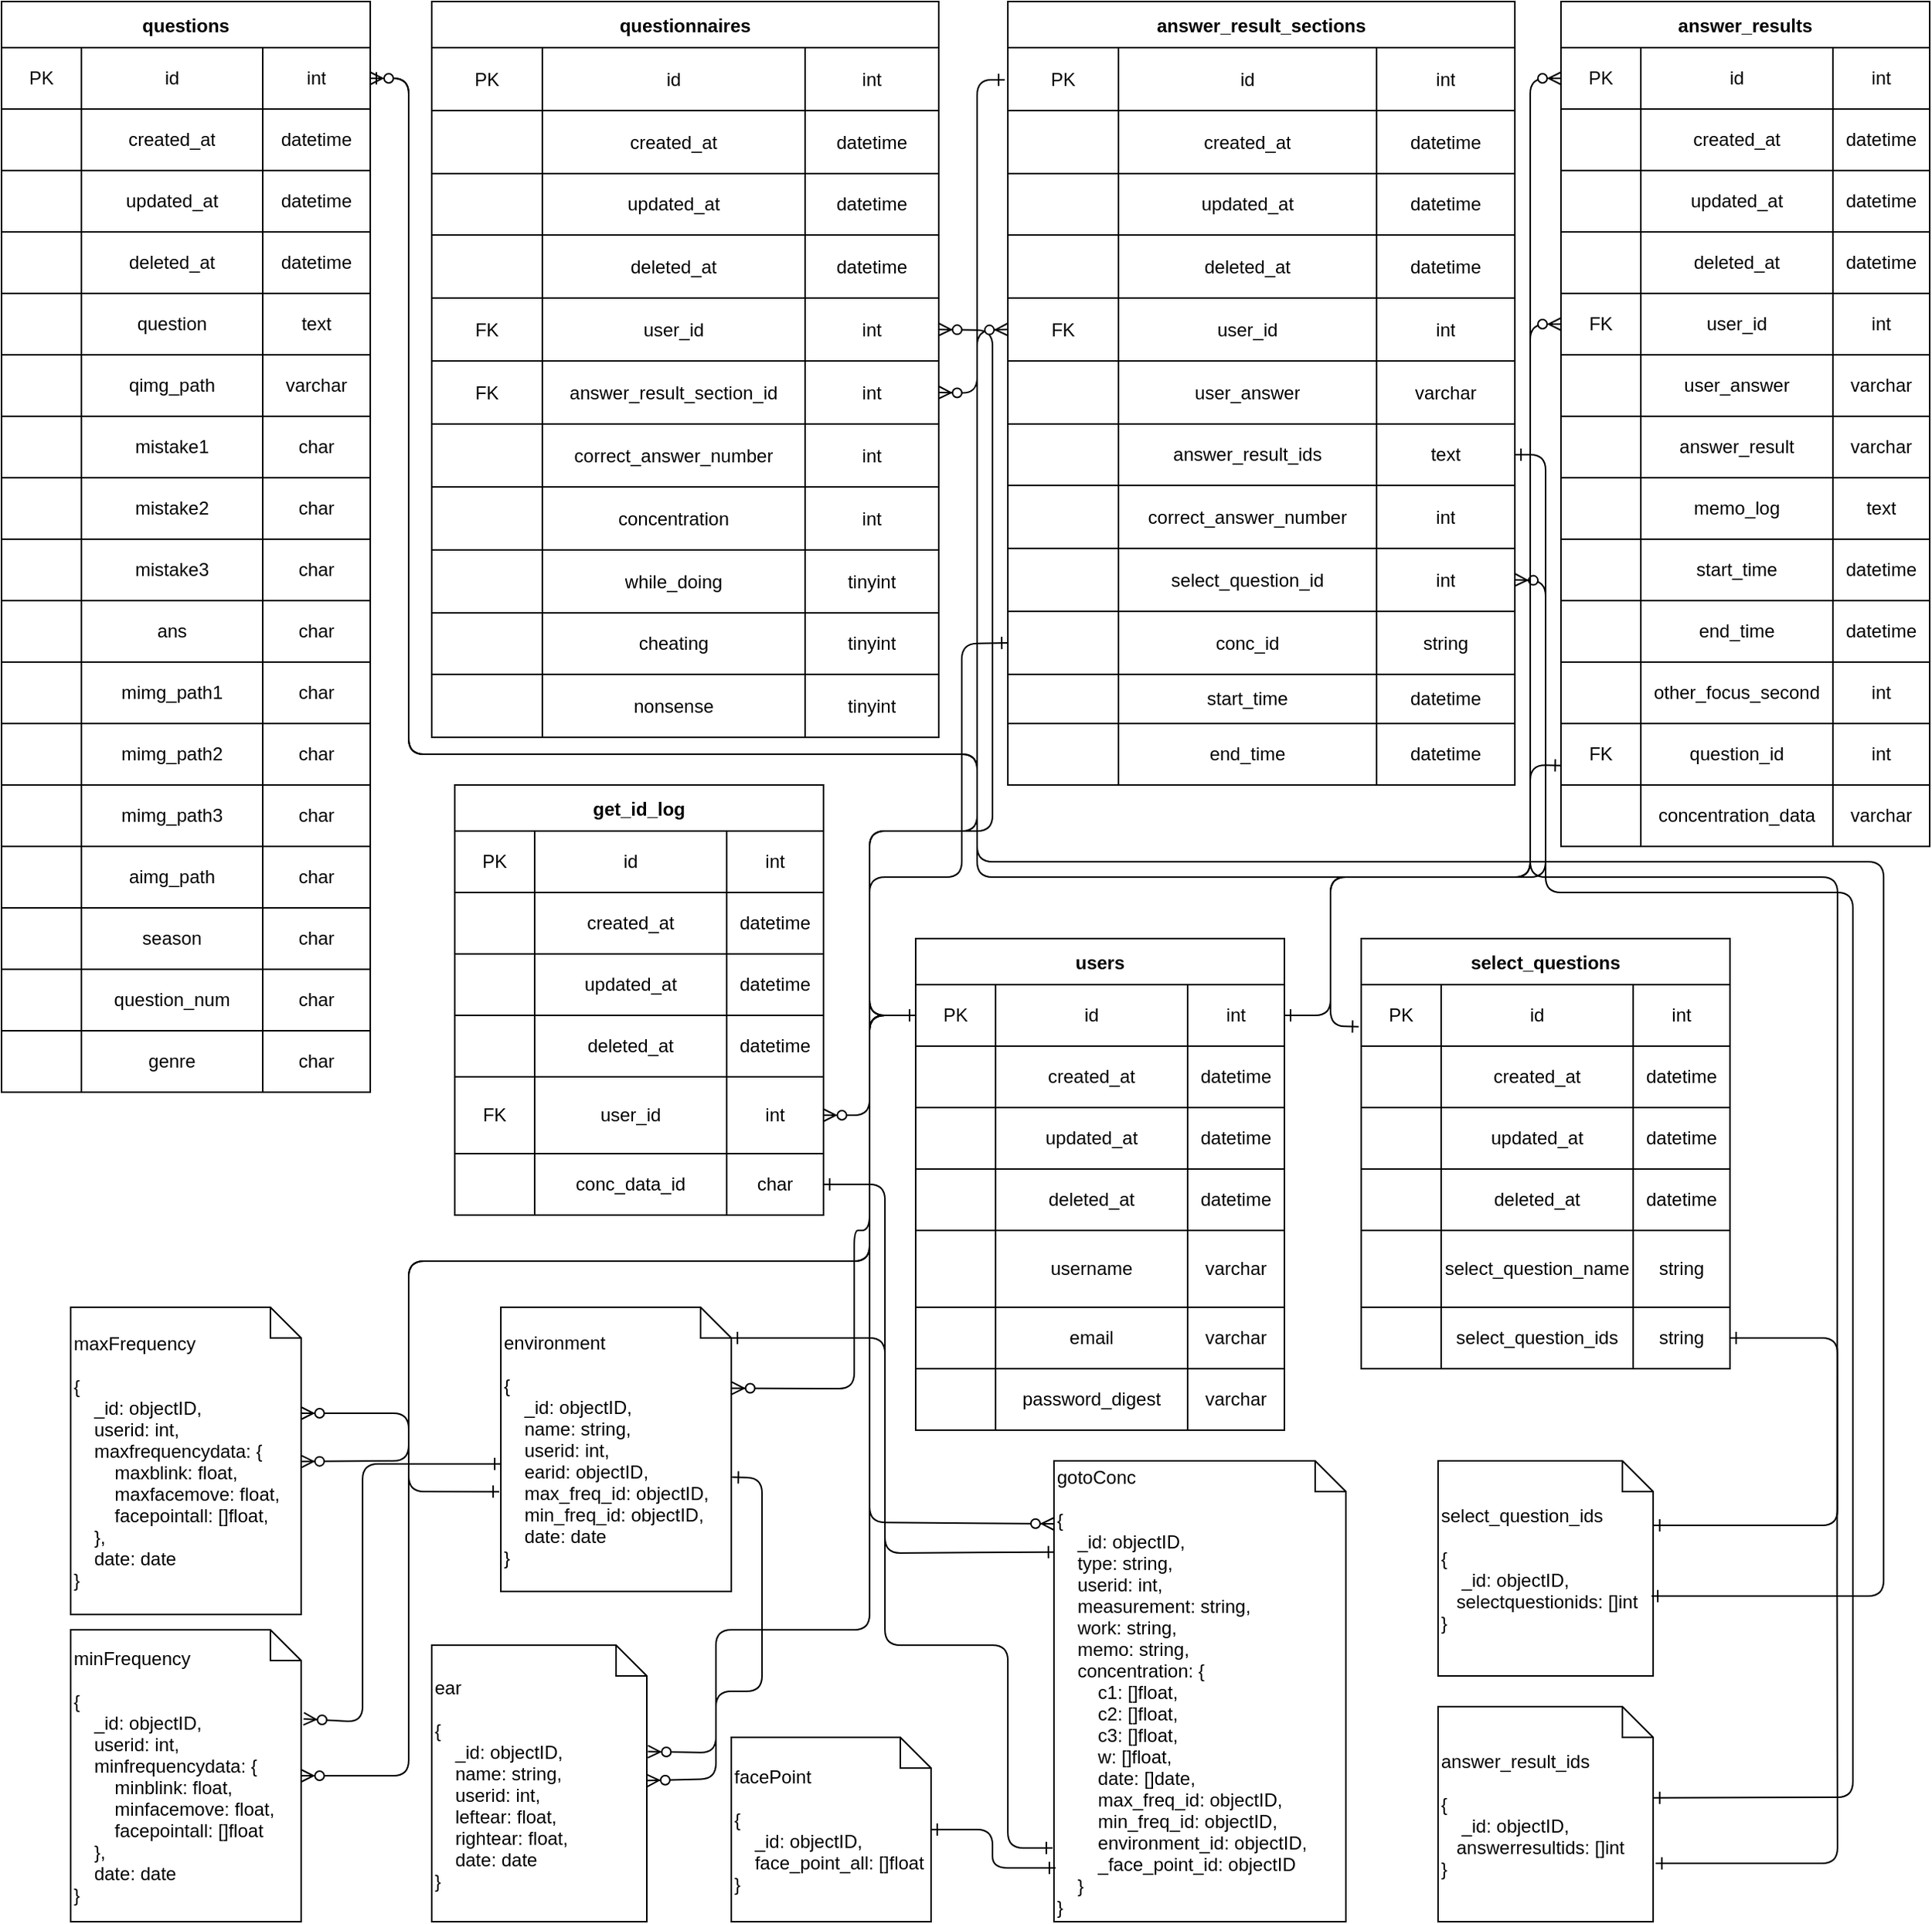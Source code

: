 <mxfile>
    <diagram id="Kf3t33IugnDqMmhTQcln" name="ページ1">
        <mxGraphModel dx="1843" dy="1992" grid="1" gridSize="10" guides="1" tooltips="1" connect="1" arrows="1" fold="1" page="1" pageScale="1" pageWidth="850" pageHeight="1100" math="0" shadow="0">
            <root>
                <mxCell id="0"/>
                <mxCell id="1" parent="0"/>
                <mxCell id="2" value="users" style="shape=table;startSize=30;container=1;collapsible=0;childLayout=tableLayout;fontStyle=1;align=center;fillColor=none;" parent="1" vertex="1">
                    <mxGeometry x="690" y="210" width="240" height="320" as="geometry"/>
                </mxCell>
                <mxCell id="3" value="" style="shape=partialRectangle;whiteSpace=wrap;collapsible=0;dropTarget=0;pointerEvents=0;fillColor=none;top=0;left=0;bottom=0;right=0;points=[[0,0.5],[1,0.5]];portConstraint=eastwest;" parent="2" vertex="1">
                    <mxGeometry y="30" width="240" height="40" as="geometry"/>
                </mxCell>
                <mxCell id="4" value="PK" style="shape=partialRectangle;whiteSpace=wrap;connectable=0;fillColor=none;top=0;left=0;bottom=0;right=0;overflow=hidden;" parent="3" vertex="1">
                    <mxGeometry width="52" height="40" as="geometry"/>
                </mxCell>
                <mxCell id="5" value="id" style="shape=partialRectangle;whiteSpace=wrap;connectable=0;fillColor=none;top=0;left=0;bottom=0;right=0;overflow=hidden;" parent="3" vertex="1">
                    <mxGeometry x="52" width="125" height="40" as="geometry"/>
                </mxCell>
                <mxCell id="6" value="int" style="shape=partialRectangle;whiteSpace=wrap;connectable=0;fillColor=none;top=0;left=0;bottom=0;right=0;overflow=hidden;" parent="3" vertex="1">
                    <mxGeometry x="177" width="63" height="40" as="geometry"/>
                </mxCell>
                <mxCell id="7" value="" style="shape=partialRectangle;whiteSpace=wrap;collapsible=0;dropTarget=0;pointerEvents=0;fillColor=none;top=0;left=0;bottom=0;right=0;points=[[0,0.5],[1,0.5]];portConstraint=eastwest;" parent="2" vertex="1">
                    <mxGeometry y="70" width="240" height="40" as="geometry"/>
                </mxCell>
                <mxCell id="8" value="" style="shape=partialRectangle;whiteSpace=wrap;connectable=0;fillColor=none;top=0;left=0;bottom=0;right=0;overflow=hidden;" parent="7" vertex="1">
                    <mxGeometry width="52" height="40" as="geometry"/>
                </mxCell>
                <mxCell id="9" value="created_at" style="shape=partialRectangle;whiteSpace=wrap;connectable=0;fillColor=none;top=0;left=0;bottom=0;right=0;overflow=hidden;" parent="7" vertex="1">
                    <mxGeometry x="52" width="125" height="40" as="geometry"/>
                </mxCell>
                <mxCell id="10" value="datetime" style="shape=partialRectangle;whiteSpace=wrap;connectable=0;fillColor=none;top=0;left=0;bottom=0;right=0;overflow=hidden;" parent="7" vertex="1">
                    <mxGeometry x="177" width="63" height="40" as="geometry"/>
                </mxCell>
                <mxCell id="11" value="" style="shape=partialRectangle;whiteSpace=wrap;collapsible=0;dropTarget=0;pointerEvents=0;fillColor=none;top=0;left=0;bottom=0;right=0;points=[[0,0.5],[1,0.5]];portConstraint=eastwest;" parent="2" vertex="1">
                    <mxGeometry y="110" width="240" height="40" as="geometry"/>
                </mxCell>
                <mxCell id="12" value="" style="shape=partialRectangle;whiteSpace=wrap;connectable=0;fillColor=none;top=0;left=0;bottom=0;right=0;overflow=hidden;" parent="11" vertex="1">
                    <mxGeometry width="52" height="40" as="geometry"/>
                </mxCell>
                <mxCell id="13" value="updated_at" style="shape=partialRectangle;whiteSpace=wrap;connectable=0;fillColor=none;top=0;left=0;bottom=0;right=0;overflow=hidden;" parent="11" vertex="1">
                    <mxGeometry x="52" width="125" height="40" as="geometry"/>
                </mxCell>
                <mxCell id="14" value="datetime" style="shape=partialRectangle;whiteSpace=wrap;connectable=0;fillColor=none;top=0;left=0;bottom=0;right=0;overflow=hidden;" parent="11" vertex="1">
                    <mxGeometry x="177" width="63" height="40" as="geometry"/>
                </mxCell>
                <mxCell id="15" value="" style="shape=partialRectangle;whiteSpace=wrap;collapsible=0;dropTarget=0;pointerEvents=0;fillColor=none;top=0;left=0;bottom=0;right=0;points=[[0,0.5],[1,0.5]];portConstraint=eastwest;" parent="2" vertex="1">
                    <mxGeometry y="150" width="240" height="40" as="geometry"/>
                </mxCell>
                <mxCell id="16" value="" style="shape=partialRectangle;whiteSpace=wrap;connectable=0;fillColor=none;top=0;left=0;bottom=0;right=0;overflow=hidden;" parent="15" vertex="1">
                    <mxGeometry width="52" height="40" as="geometry"/>
                </mxCell>
                <mxCell id="17" value="deleted_at" style="shape=partialRectangle;whiteSpace=wrap;connectable=0;fillColor=none;top=0;left=0;bottom=0;right=0;overflow=hidden;" parent="15" vertex="1">
                    <mxGeometry x="52" width="125" height="40" as="geometry"/>
                </mxCell>
                <mxCell id="18" value="datetime" style="shape=partialRectangle;whiteSpace=wrap;connectable=0;fillColor=none;top=0;left=0;bottom=0;right=0;overflow=hidden;" parent="15" vertex="1">
                    <mxGeometry x="177" width="63" height="40" as="geometry"/>
                </mxCell>
                <mxCell id="19" value="" style="shape=partialRectangle;whiteSpace=wrap;collapsible=0;dropTarget=0;pointerEvents=0;fillColor=none;top=0;left=0;bottom=0;right=0;points=[[0,0.5],[1,0.5]];portConstraint=eastwest;" parent="2" vertex="1">
                    <mxGeometry y="190" width="240" height="50" as="geometry"/>
                </mxCell>
                <mxCell id="20" value="" style="shape=partialRectangle;whiteSpace=wrap;connectable=0;fillColor=none;top=0;left=0;bottom=0;right=0;overflow=hidden;" parent="19" vertex="1">
                    <mxGeometry width="52" height="50" as="geometry"/>
                </mxCell>
                <mxCell id="21" value="username" style="shape=partialRectangle;whiteSpace=wrap;connectable=0;fillColor=none;top=0;left=0;bottom=0;right=0;overflow=hidden;" parent="19" vertex="1">
                    <mxGeometry x="52" width="125" height="50" as="geometry"/>
                </mxCell>
                <mxCell id="22" value="varchar" style="shape=partialRectangle;whiteSpace=wrap;connectable=0;fillColor=none;top=0;left=0;bottom=0;right=0;overflow=hidden;" parent="19" vertex="1">
                    <mxGeometry x="177" width="63" height="50" as="geometry"/>
                </mxCell>
                <mxCell id="23" value="" style="shape=partialRectangle;whiteSpace=wrap;collapsible=0;dropTarget=0;pointerEvents=0;fillColor=none;top=0;left=0;bottom=0;right=0;points=[[0,0.5],[1,0.5]];portConstraint=eastwest;" parent="2" vertex="1">
                    <mxGeometry y="240" width="240" height="40" as="geometry"/>
                </mxCell>
                <mxCell id="24" value="" style="shape=partialRectangle;whiteSpace=wrap;connectable=0;fillColor=none;top=0;left=0;bottom=0;right=0;overflow=hidden;" parent="23" vertex="1">
                    <mxGeometry width="52" height="40" as="geometry"/>
                </mxCell>
                <mxCell id="25" value="email" style="shape=partialRectangle;whiteSpace=wrap;connectable=0;fillColor=none;top=0;left=0;bottom=0;right=0;overflow=hidden;" parent="23" vertex="1">
                    <mxGeometry x="52" width="125" height="40" as="geometry"/>
                </mxCell>
                <mxCell id="26" value="varchar" style="shape=partialRectangle;whiteSpace=wrap;connectable=0;fillColor=none;top=0;left=0;bottom=0;right=0;overflow=hidden;" parent="23" vertex="1">
                    <mxGeometry x="177" width="63" height="40" as="geometry"/>
                </mxCell>
                <mxCell id="27" value="" style="shape=partialRectangle;whiteSpace=wrap;collapsible=0;dropTarget=0;pointerEvents=0;fillColor=none;top=0;left=0;bottom=0;right=0;points=[[0,0.5],[1,0.5]];portConstraint=eastwest;" parent="2" vertex="1">
                    <mxGeometry y="280" width="240" height="40" as="geometry"/>
                </mxCell>
                <mxCell id="28" value="" style="shape=partialRectangle;whiteSpace=wrap;connectable=0;fillColor=none;top=0;left=0;bottom=0;right=0;overflow=hidden;" parent="27" vertex="1">
                    <mxGeometry width="52" height="40" as="geometry"/>
                </mxCell>
                <mxCell id="29" value="password_digest" style="shape=partialRectangle;whiteSpace=wrap;connectable=0;fillColor=none;top=0;left=0;bottom=0;right=0;overflow=hidden;" parent="27" vertex="1">
                    <mxGeometry x="52" width="125" height="40" as="geometry"/>
                </mxCell>
                <mxCell id="30" value="varchar" style="shape=partialRectangle;whiteSpace=wrap;connectable=0;fillColor=none;top=0;left=0;bottom=0;right=0;overflow=hidden;" parent="27" vertex="1">
                    <mxGeometry x="177" width="63" height="40" as="geometry"/>
                </mxCell>
                <mxCell id="31" value="get_id_log" style="shape=table;startSize=30;container=1;collapsible=0;childLayout=tableLayout;fontStyle=1;align=center;fillColor=none;" parent="1" vertex="1">
                    <mxGeometry x="390" y="110" width="240" height="280" as="geometry"/>
                </mxCell>
                <mxCell id="32" value="" style="shape=partialRectangle;whiteSpace=wrap;collapsible=0;dropTarget=0;pointerEvents=0;fillColor=none;top=0;left=0;bottom=0;right=0;points=[[0,0.5],[1,0.5]];portConstraint=eastwest;" parent="31" vertex="1">
                    <mxGeometry y="30" width="240" height="40" as="geometry"/>
                </mxCell>
                <mxCell id="33" value="PK" style="shape=partialRectangle;whiteSpace=wrap;connectable=0;fillColor=none;top=0;left=0;bottom=0;right=0;overflow=hidden;" parent="32" vertex="1">
                    <mxGeometry width="52" height="40" as="geometry"/>
                </mxCell>
                <mxCell id="34" value="id" style="shape=partialRectangle;whiteSpace=wrap;connectable=0;fillColor=none;top=0;left=0;bottom=0;right=0;overflow=hidden;" parent="32" vertex="1">
                    <mxGeometry x="52" width="125" height="40" as="geometry"/>
                </mxCell>
                <mxCell id="35" value="int" style="shape=partialRectangle;whiteSpace=wrap;connectable=0;fillColor=none;top=0;left=0;bottom=0;right=0;overflow=hidden;" parent="32" vertex="1">
                    <mxGeometry x="177" width="63" height="40" as="geometry"/>
                </mxCell>
                <mxCell id="36" value="" style="shape=partialRectangle;whiteSpace=wrap;collapsible=0;dropTarget=0;pointerEvents=0;fillColor=none;top=0;left=0;bottom=0;right=0;points=[[0,0.5],[1,0.5]];portConstraint=eastwest;" parent="31" vertex="1">
                    <mxGeometry y="70" width="240" height="40" as="geometry"/>
                </mxCell>
                <mxCell id="37" value="" style="shape=partialRectangle;whiteSpace=wrap;connectable=0;fillColor=none;top=0;left=0;bottom=0;right=0;overflow=hidden;" parent="36" vertex="1">
                    <mxGeometry width="52" height="40" as="geometry"/>
                </mxCell>
                <mxCell id="38" value="created_at" style="shape=partialRectangle;whiteSpace=wrap;connectable=0;fillColor=none;top=0;left=0;bottom=0;right=0;overflow=hidden;" parent="36" vertex="1">
                    <mxGeometry x="52" width="125" height="40" as="geometry"/>
                </mxCell>
                <mxCell id="39" value="datetime" style="shape=partialRectangle;whiteSpace=wrap;connectable=0;fillColor=none;top=0;left=0;bottom=0;right=0;overflow=hidden;" parent="36" vertex="1">
                    <mxGeometry x="177" width="63" height="40" as="geometry"/>
                </mxCell>
                <mxCell id="40" value="" style="shape=partialRectangle;whiteSpace=wrap;collapsible=0;dropTarget=0;pointerEvents=0;fillColor=none;top=0;left=0;bottom=0;right=0;points=[[0,0.5],[1,0.5]];portConstraint=eastwest;" parent="31" vertex="1">
                    <mxGeometry y="110" width="240" height="40" as="geometry"/>
                </mxCell>
                <mxCell id="41" value="" style="shape=partialRectangle;whiteSpace=wrap;connectable=0;fillColor=none;top=0;left=0;bottom=0;right=0;overflow=hidden;" parent="40" vertex="1">
                    <mxGeometry width="52" height="40" as="geometry"/>
                </mxCell>
                <mxCell id="42" value="updated_at" style="shape=partialRectangle;whiteSpace=wrap;connectable=0;fillColor=none;top=0;left=0;bottom=0;right=0;overflow=hidden;" parent="40" vertex="1">
                    <mxGeometry x="52" width="125" height="40" as="geometry"/>
                </mxCell>
                <mxCell id="43" value="datetime" style="shape=partialRectangle;whiteSpace=wrap;connectable=0;fillColor=none;top=0;left=0;bottom=0;right=0;overflow=hidden;" parent="40" vertex="1">
                    <mxGeometry x="177" width="63" height="40" as="geometry"/>
                </mxCell>
                <mxCell id="44" value="" style="shape=partialRectangle;whiteSpace=wrap;collapsible=0;dropTarget=0;pointerEvents=0;fillColor=none;top=0;left=0;bottom=0;right=0;points=[[0,0.5],[1,0.5]];portConstraint=eastwest;" parent="31" vertex="1">
                    <mxGeometry y="150" width="240" height="40" as="geometry"/>
                </mxCell>
                <mxCell id="45" value="" style="shape=partialRectangle;whiteSpace=wrap;connectable=0;fillColor=none;top=0;left=0;bottom=0;right=0;overflow=hidden;" parent="44" vertex="1">
                    <mxGeometry width="52" height="40" as="geometry"/>
                </mxCell>
                <mxCell id="46" value="deleted_at" style="shape=partialRectangle;whiteSpace=wrap;connectable=0;fillColor=none;top=0;left=0;bottom=0;right=0;overflow=hidden;" parent="44" vertex="1">
                    <mxGeometry x="52" width="125" height="40" as="geometry"/>
                </mxCell>
                <mxCell id="47" value="datetime" style="shape=partialRectangle;whiteSpace=wrap;connectable=0;fillColor=none;top=0;left=0;bottom=0;right=0;overflow=hidden;" parent="44" vertex="1">
                    <mxGeometry x="177" width="63" height="40" as="geometry"/>
                </mxCell>
                <mxCell id="48" value="" style="shape=partialRectangle;whiteSpace=wrap;collapsible=0;dropTarget=0;pointerEvents=0;fillColor=none;top=0;left=0;bottom=0;right=0;points=[[0,0.5],[1,0.5]];portConstraint=eastwest;" parent="31" vertex="1">
                    <mxGeometry y="190" width="240" height="50" as="geometry"/>
                </mxCell>
                <mxCell id="49" value="FK" style="shape=partialRectangle;whiteSpace=wrap;connectable=0;fillColor=none;top=0;left=0;bottom=0;right=0;overflow=hidden;" parent="48" vertex="1">
                    <mxGeometry width="52" height="50" as="geometry"/>
                </mxCell>
                <mxCell id="50" value="user_id" style="shape=partialRectangle;whiteSpace=wrap;connectable=0;fillColor=none;top=0;left=0;bottom=0;right=0;overflow=hidden;" parent="48" vertex="1">
                    <mxGeometry x="52" width="125" height="50" as="geometry"/>
                </mxCell>
                <mxCell id="51" value="int" style="shape=partialRectangle;whiteSpace=wrap;connectable=0;fillColor=none;top=0;left=0;bottom=0;right=0;overflow=hidden;" parent="48" vertex="1">
                    <mxGeometry x="177" width="63" height="50" as="geometry"/>
                </mxCell>
                <mxCell id="52" value="" style="shape=partialRectangle;whiteSpace=wrap;collapsible=0;dropTarget=0;pointerEvents=0;fillColor=none;top=0;left=0;bottom=0;right=0;points=[[0,0.5],[1,0.5]];portConstraint=eastwest;" parent="31" vertex="1">
                    <mxGeometry y="240" width="240" height="40" as="geometry"/>
                </mxCell>
                <mxCell id="53" value="" style="shape=partialRectangle;whiteSpace=wrap;connectable=0;fillColor=none;top=0;left=0;bottom=0;right=0;overflow=hidden;" parent="52" vertex="1">
                    <mxGeometry width="52" height="40" as="geometry"/>
                </mxCell>
                <mxCell id="54" value="conc_data_id" style="shape=partialRectangle;whiteSpace=wrap;connectable=0;fillColor=none;top=0;left=0;bottom=0;right=0;overflow=hidden;" parent="52" vertex="1">
                    <mxGeometry x="52" width="125" height="40" as="geometry"/>
                </mxCell>
                <mxCell id="55" value="char" style="shape=partialRectangle;whiteSpace=wrap;connectable=0;fillColor=none;top=0;left=0;bottom=0;right=0;overflow=hidden;" parent="52" vertex="1">
                    <mxGeometry x="177" width="63" height="40" as="geometry"/>
                </mxCell>
                <mxCell id="63" value="" style="edgeStyle=entityRelationEdgeStyle;fontSize=12;endArrow=ERzeroToMany;startArrow=ERone;endFill=1;entryX=1;entryY=0.5;entryDx=0;entryDy=0;exitX=0;exitY=0.5;exitDx=0;exitDy=0;startFill=0;" parent="1" source="3" target="48" edge="1">
                    <mxGeometry width="100" height="100" relative="1" as="geometry">
                        <mxPoint x="270" y="420" as="sourcePoint"/>
                        <mxPoint x="420" y="580" as="targetPoint"/>
                    </mxGeometry>
                </mxCell>
                <mxCell id="64" value="gotoConc&#10;&#10;{&#10;    _id: objectID,&#10;    type: string,&#10;    userid: int,&#10;    measurement: string,&#10;    work: string,&#10;    memo: string,&#10;    concentration: {&#10;        c1: []float,&#10;        c2: []float,&#10;        c3: []float,&#10;        w: []float,&#10;        date: []date,&#10;        max_freq_id: objectID,&#10;        min_freq_id: objectID,&#10;        environment_id: objectID,&#10;        _face_point_id: objectID&#10;    }&#10;}" style="shape=note;size=20;fillColor=none;align=left;" parent="1" vertex="1">
                    <mxGeometry x="780" y="550" width="190" height="300" as="geometry"/>
                </mxCell>
                <mxCell id="68" value="maxFrequency&#10;&#10;{&#10;    _id: objectID,&#10;    userid: int,&#10;    maxfrequencydata: {&#10;        maxblink: float,&#10;        maxfacemove: float,&#10;        facepointall: []float,&#10;    },&#10;    date: date&#10;}" style="shape=note;size=20;fillColor=none;align=left;" parent="1" vertex="1">
                    <mxGeometry x="140" y="450" width="150" height="200" as="geometry"/>
                </mxCell>
                <mxCell id="69" value="minFrequency&#10;&#10;{&#10;    _id: objectID,&#10;    userid: int,&#10;    minfrequencydata: {&#10;        minblink: float,&#10;        minfacemove: float,&#10;        facepointall: []float&#10;    },&#10;    date: date&#10;}" style="shape=note;size=20;fillColor=none;align=left;" parent="1" vertex="1">
                    <mxGeometry x="140" y="660" width="150" height="190" as="geometry"/>
                </mxCell>
                <mxCell id="70" value="facePoint&#10;&#10;{&#10;    _id: objectID,&#10;    face_point_all: []float &#10;} " style="shape=note;size=20;fillColor=none;align=left;" parent="1" vertex="1">
                    <mxGeometry x="570" y="730" width="130" height="120" as="geometry"/>
                </mxCell>
                <mxCell id="72" value="environment&#10;&#10;{&#10;    _id: objectID,&#10;    name: string,&#10;    userid: int,&#10;    earid: objectID,&#10;    max_freq_id: objectID,&#10;    min_freq_id: objectID,&#10;    date: date&#10;}" style="shape=note;size=20;fillColor=none;align=left;" parent="1" vertex="1">
                    <mxGeometry x="420" y="450" width="150" height="185" as="geometry"/>
                </mxCell>
                <mxCell id="73" value="ear&#10;&#10;{&#10;    _id: objectID,&#10;    name: string,&#10;    userid: int,&#10;    leftear: float,&#10;    rightear: float,&#10;    date: date&#10;}" style="shape=note;size=20;fillColor=none;align=left;" parent="1" vertex="1">
                    <mxGeometry x="375" y="670" width="140" height="180" as="geometry"/>
                </mxCell>
                <mxCell id="75" style="edgeStyle=none;html=1;exitX=1;exitY=0.5;exitDx=0;exitDy=0;startArrow=ERone;startFill=0;endArrow=ERone;endFill=0;entryX=0.002;entryY=0.198;entryDx=0;entryDy=0;entryPerimeter=0;" parent="1" source="52" target="64" edge="1">
                    <mxGeometry relative="1" as="geometry">
                        <Array as="points">
                            <mxPoint x="670" y="370"/>
                            <mxPoint x="670" y="610"/>
                        </Array>
                        <mxPoint x="760" y="457" as="targetPoint"/>
                    </mxGeometry>
                </mxCell>
                <mxCell id="78" style="edgeStyle=none;html=1;exitX=0;exitY=0.5;exitDx=0;exitDy=0;startArrow=ERone;startFill=0;endArrow=ERzeroToMany;endFill=1;entryX=1.002;entryY=0.285;entryDx=0;entryDy=0;entryPerimeter=0;" parent="1" source="3" target="72" edge="1">
                    <mxGeometry relative="1" as="geometry">
                        <Array as="points">
                            <mxPoint x="660" y="260"/>
                            <mxPoint x="660" y="400"/>
                            <mxPoint x="650" y="400"/>
                            <mxPoint x="650" y="503"/>
                        </Array>
                        <mxPoint x="610" y="500" as="targetPoint"/>
                    </mxGeometry>
                </mxCell>
                <mxCell id="79" style="edgeStyle=none;html=1;startArrow=ERone;startFill=0;endArrow=ERone;endFill=0;entryX=-0.005;entryY=0.84;entryDx=0;entryDy=0;entryPerimeter=0;" parent="1" edge="1" target="64">
                    <mxGeometry relative="1" as="geometry">
                        <mxPoint x="570" y="470" as="sourcePoint"/>
                        <mxPoint x="780" y="790" as="targetPoint"/>
                        <Array as="points">
                            <mxPoint x="670" y="470"/>
                            <mxPoint x="670" y="670"/>
                            <mxPoint x="750" y="670"/>
                            <mxPoint x="750" y="802"/>
                        </Array>
                    </mxGeometry>
                </mxCell>
                <mxCell id="80" style="edgeStyle=none;html=1;startArrow=ERone;startFill=0;endArrow=ERzeroToMany;endFill=1;exitX=1.004;exitY=0.598;exitDx=0;exitDy=0;exitPerimeter=0;entryX=1.005;entryY=0.385;entryDx=0;entryDy=0;entryPerimeter=0;" parent="1" source="72" target="73" edge="1">
                    <mxGeometry relative="1" as="geometry">
                        <mxPoint x="532" y="517" as="sourcePoint"/>
                        <mxPoint x="666.58" y="330.27" as="targetPoint"/>
                        <Array as="points">
                            <mxPoint x="590" y="561"/>
                            <mxPoint x="590" y="700"/>
                            <mxPoint x="560" y="700"/>
                            <mxPoint x="560" y="740"/>
                        </Array>
                    </mxGeometry>
                </mxCell>
                <mxCell id="81" style="edgeStyle=none;html=1;startArrow=ERone;startFill=0;endArrow=ERone;endFill=0;" parent="1" edge="1" source="70">
                    <mxGeometry relative="1" as="geometry">
                        <mxPoint x="740" y="780" as="sourcePoint"/>
                        <mxPoint x="781" y="815" as="targetPoint"/>
                        <Array as="points">
                            <mxPoint x="740" y="790"/>
                            <mxPoint x="740" y="815"/>
                        </Array>
                    </mxGeometry>
                </mxCell>
                <mxCell id="82" style="edgeStyle=none;html=1;startArrow=ERone;startFill=0;endArrow=ERzeroToMany;endFill=1;exitX=-0.007;exitY=0.649;exitDx=0;exitDy=0;exitPerimeter=0;" parent="1" source="72" edge="1">
                    <mxGeometry relative="1" as="geometry">
                        <mxPoint x="370" y="519" as="sourcePoint"/>
                        <mxPoint x="290" y="519" as="targetPoint"/>
                        <Array as="points">
                            <mxPoint x="360" y="570"/>
                            <mxPoint x="360" y="519"/>
                        </Array>
                    </mxGeometry>
                </mxCell>
                <mxCell id="83" style="edgeStyle=none;html=1;entryX=1.011;entryY=0.305;entryDx=0;entryDy=0;entryPerimeter=0;startArrow=ERone;startFill=0;endArrow=ERzeroToMany;endFill=1;" parent="1" target="69" edge="1">
                    <mxGeometry relative="1" as="geometry">
                        <mxPoint x="420" y="552" as="sourcePoint"/>
                        <mxPoint x="677.25" y="487.4" as="targetPoint"/>
                        <Array as="points">
                            <mxPoint x="330" y="552"/>
                            <mxPoint x="330" y="720"/>
                        </Array>
                    </mxGeometry>
                </mxCell>
                <mxCell id="84" value="answer_results" style="shape=table;startSize=30;container=1;collapsible=0;childLayout=tableLayout;fontStyle=1;align=center;fillColor=none;" parent="1" vertex="1">
                    <mxGeometry x="1110" y="-400" width="240" height="550" as="geometry"/>
                </mxCell>
                <mxCell id="85" value="" style="shape=partialRectangle;whiteSpace=wrap;collapsible=0;dropTarget=0;pointerEvents=0;fillColor=none;top=0;left=0;bottom=0;right=0;points=[[0,0.5],[1,0.5]];portConstraint=eastwest;" parent="84" vertex="1">
                    <mxGeometry y="30" width="240" height="40" as="geometry"/>
                </mxCell>
                <mxCell id="86" value="PK" style="shape=partialRectangle;whiteSpace=wrap;connectable=0;fillColor=none;top=0;left=0;bottom=0;right=0;overflow=hidden;" parent="85" vertex="1">
                    <mxGeometry width="52" height="40" as="geometry"/>
                </mxCell>
                <mxCell id="87" value="id" style="shape=partialRectangle;whiteSpace=wrap;connectable=0;fillColor=none;top=0;left=0;bottom=0;right=0;overflow=hidden;" parent="85" vertex="1">
                    <mxGeometry x="52" width="125" height="40" as="geometry"/>
                </mxCell>
                <mxCell id="88" value="int" style="shape=partialRectangle;whiteSpace=wrap;connectable=0;fillColor=none;top=0;left=0;bottom=0;right=0;overflow=hidden;" parent="85" vertex="1">
                    <mxGeometry x="177" width="63" height="40" as="geometry"/>
                </mxCell>
                <mxCell id="89" value="" style="shape=partialRectangle;whiteSpace=wrap;collapsible=0;dropTarget=0;pointerEvents=0;fillColor=none;top=0;left=0;bottom=0;right=0;points=[[0,0.5],[1,0.5]];portConstraint=eastwest;" parent="84" vertex="1">
                    <mxGeometry y="70" width="240" height="40" as="geometry"/>
                </mxCell>
                <mxCell id="90" value="" style="shape=partialRectangle;whiteSpace=wrap;connectable=0;fillColor=none;top=0;left=0;bottom=0;right=0;overflow=hidden;" parent="89" vertex="1">
                    <mxGeometry width="52" height="40" as="geometry"/>
                </mxCell>
                <mxCell id="91" value="created_at" style="shape=partialRectangle;whiteSpace=wrap;connectable=0;fillColor=none;top=0;left=0;bottom=0;right=0;overflow=hidden;" parent="89" vertex="1">
                    <mxGeometry x="52" width="125" height="40" as="geometry"/>
                </mxCell>
                <mxCell id="92" value="datetime" style="shape=partialRectangle;whiteSpace=wrap;connectable=0;fillColor=none;top=0;left=0;bottom=0;right=0;overflow=hidden;" parent="89" vertex="1">
                    <mxGeometry x="177" width="63" height="40" as="geometry"/>
                </mxCell>
                <mxCell id="93" value="" style="shape=partialRectangle;whiteSpace=wrap;collapsible=0;dropTarget=0;pointerEvents=0;fillColor=none;top=0;left=0;bottom=0;right=0;points=[[0,0.5],[1,0.5]];portConstraint=eastwest;" parent="84" vertex="1">
                    <mxGeometry y="110" width="240" height="40" as="geometry"/>
                </mxCell>
                <mxCell id="94" value="" style="shape=partialRectangle;whiteSpace=wrap;connectable=0;fillColor=none;top=0;left=0;bottom=0;right=0;overflow=hidden;" parent="93" vertex="1">
                    <mxGeometry width="52" height="40" as="geometry"/>
                </mxCell>
                <mxCell id="95" value="updated_at" style="shape=partialRectangle;whiteSpace=wrap;connectable=0;fillColor=none;top=0;left=0;bottom=0;right=0;overflow=hidden;" parent="93" vertex="1">
                    <mxGeometry x="52" width="125" height="40" as="geometry"/>
                </mxCell>
                <mxCell id="96" value="datetime" style="shape=partialRectangle;whiteSpace=wrap;connectable=0;fillColor=none;top=0;left=0;bottom=0;right=0;overflow=hidden;" parent="93" vertex="1">
                    <mxGeometry x="177" width="63" height="40" as="geometry"/>
                </mxCell>
                <mxCell id="97" value="" style="shape=partialRectangle;whiteSpace=wrap;collapsible=0;dropTarget=0;pointerEvents=0;fillColor=none;top=0;left=0;bottom=0;right=0;points=[[0,0.5],[1,0.5]];portConstraint=eastwest;" parent="84" vertex="1">
                    <mxGeometry y="150" width="240" height="40" as="geometry"/>
                </mxCell>
                <mxCell id="98" value="" style="shape=partialRectangle;whiteSpace=wrap;connectable=0;fillColor=none;top=0;left=0;bottom=0;right=0;overflow=hidden;" parent="97" vertex="1">
                    <mxGeometry width="52" height="40" as="geometry"/>
                </mxCell>
                <mxCell id="99" value="deleted_at" style="shape=partialRectangle;whiteSpace=wrap;connectable=0;fillColor=none;top=0;left=0;bottom=0;right=0;overflow=hidden;" parent="97" vertex="1">
                    <mxGeometry x="52" width="125" height="40" as="geometry"/>
                </mxCell>
                <mxCell id="100" value="datetime" style="shape=partialRectangle;whiteSpace=wrap;connectable=0;fillColor=none;top=0;left=0;bottom=0;right=0;overflow=hidden;" parent="97" vertex="1">
                    <mxGeometry x="177" width="63" height="40" as="geometry"/>
                </mxCell>
                <mxCell id="101" value="" style="shape=partialRectangle;whiteSpace=wrap;collapsible=0;dropTarget=0;pointerEvents=0;fillColor=none;top=0;left=0;bottom=0;right=0;points=[[0,0.5],[1,0.5]];portConstraint=eastwest;" parent="84" vertex="1">
                    <mxGeometry y="190" width="240" height="40" as="geometry"/>
                </mxCell>
                <mxCell id="102" value="FK" style="shape=partialRectangle;whiteSpace=wrap;connectable=0;fillColor=none;top=0;left=0;bottom=0;right=0;overflow=hidden;" parent="101" vertex="1">
                    <mxGeometry width="52" height="40" as="geometry"/>
                </mxCell>
                <mxCell id="103" value="user_id" style="shape=partialRectangle;whiteSpace=wrap;connectable=0;fillColor=none;top=0;left=0;bottom=0;right=0;overflow=hidden;" parent="101" vertex="1">
                    <mxGeometry x="52" width="125" height="40" as="geometry"/>
                </mxCell>
                <mxCell id="104" value="int" style="shape=partialRectangle;whiteSpace=wrap;connectable=0;fillColor=none;top=0;left=0;bottom=0;right=0;overflow=hidden;" parent="101" vertex="1">
                    <mxGeometry x="177" width="63" height="40" as="geometry"/>
                </mxCell>
                <mxCell id="105" value="" style="shape=partialRectangle;whiteSpace=wrap;collapsible=0;dropTarget=0;pointerEvents=0;fillColor=none;top=0;left=0;bottom=0;right=0;points=[[0,0.5],[1,0.5]];portConstraint=eastwest;" parent="84" vertex="1">
                    <mxGeometry y="230" width="240" height="40" as="geometry"/>
                </mxCell>
                <mxCell id="106" value="" style="shape=partialRectangle;whiteSpace=wrap;connectable=0;fillColor=none;top=0;left=0;bottom=0;right=0;overflow=hidden;" parent="105" vertex="1">
                    <mxGeometry width="52" height="40" as="geometry"/>
                </mxCell>
                <mxCell id="107" value="user_answer" style="shape=partialRectangle;whiteSpace=wrap;connectable=0;fillColor=none;top=0;left=0;bottom=0;right=0;overflow=hidden;" parent="105" vertex="1">
                    <mxGeometry x="52" width="125" height="40" as="geometry"/>
                </mxCell>
                <mxCell id="108" value="varchar" style="shape=partialRectangle;whiteSpace=wrap;connectable=0;fillColor=none;top=0;left=0;bottom=0;right=0;overflow=hidden;" parent="105" vertex="1">
                    <mxGeometry x="177" width="63" height="40" as="geometry"/>
                </mxCell>
                <mxCell id="109" value="" style="shape=partialRectangle;whiteSpace=wrap;collapsible=0;dropTarget=0;pointerEvents=0;fillColor=none;top=0;left=0;bottom=0;right=0;points=[[0,0.5],[1,0.5]];portConstraint=eastwest;" parent="84" vertex="1">
                    <mxGeometry y="270" width="240" height="40" as="geometry"/>
                </mxCell>
                <mxCell id="110" value="" style="shape=partialRectangle;whiteSpace=wrap;connectable=0;fillColor=none;top=0;left=0;bottom=0;right=0;overflow=hidden;" parent="109" vertex="1">
                    <mxGeometry width="52" height="40" as="geometry"/>
                </mxCell>
                <mxCell id="111" value="answer_result" style="shape=partialRectangle;whiteSpace=wrap;connectable=0;fillColor=none;top=0;left=0;bottom=0;right=0;overflow=hidden;" parent="109" vertex="1">
                    <mxGeometry x="52" width="125" height="40" as="geometry"/>
                </mxCell>
                <mxCell id="112" value="varchar" style="shape=partialRectangle;whiteSpace=wrap;connectable=0;fillColor=none;top=0;left=0;bottom=0;right=0;overflow=hidden;" parent="109" vertex="1">
                    <mxGeometry x="177" width="63" height="40" as="geometry"/>
                </mxCell>
                <mxCell id="113" value="" style="shape=partialRectangle;whiteSpace=wrap;collapsible=0;dropTarget=0;pointerEvents=0;fillColor=none;top=0;left=0;bottom=0;right=0;points=[[0,0.5],[1,0.5]];portConstraint=eastwest;" parent="84" vertex="1">
                    <mxGeometry y="310" width="240" height="40" as="geometry"/>
                </mxCell>
                <mxCell id="114" value="" style="shape=partialRectangle;whiteSpace=wrap;connectable=0;fillColor=none;top=0;left=0;bottom=0;right=0;overflow=hidden;" parent="113" vertex="1">
                    <mxGeometry width="52" height="40" as="geometry"/>
                </mxCell>
                <mxCell id="115" value="memo_log" style="shape=partialRectangle;whiteSpace=wrap;connectable=0;fillColor=none;top=0;left=0;bottom=0;right=0;overflow=hidden;" parent="113" vertex="1">
                    <mxGeometry x="52" width="125" height="40" as="geometry"/>
                </mxCell>
                <mxCell id="116" value="text" style="shape=partialRectangle;whiteSpace=wrap;connectable=0;fillColor=none;top=0;left=0;bottom=0;right=0;overflow=hidden;" parent="113" vertex="1">
                    <mxGeometry x="177" width="63" height="40" as="geometry"/>
                </mxCell>
                <mxCell id="117" value="" style="shape=partialRectangle;whiteSpace=wrap;collapsible=0;dropTarget=0;pointerEvents=0;fillColor=none;top=0;left=0;bottom=0;right=0;points=[[0,0.5],[1,0.5]];portConstraint=eastwest;" parent="84" vertex="1">
                    <mxGeometry y="350" width="240" height="40" as="geometry"/>
                </mxCell>
                <mxCell id="118" value="" style="shape=partialRectangle;whiteSpace=wrap;connectable=0;fillColor=none;top=0;left=0;bottom=0;right=0;overflow=hidden;" parent="117" vertex="1">
                    <mxGeometry width="52" height="40" as="geometry"/>
                </mxCell>
                <mxCell id="119" value="start_time" style="shape=partialRectangle;whiteSpace=wrap;connectable=0;fillColor=none;top=0;left=0;bottom=0;right=0;overflow=hidden;" parent="117" vertex="1">
                    <mxGeometry x="52" width="125" height="40" as="geometry"/>
                </mxCell>
                <mxCell id="120" value="datetime" style="shape=partialRectangle;whiteSpace=wrap;connectable=0;fillColor=none;top=0;left=0;bottom=0;right=0;overflow=hidden;" parent="117" vertex="1">
                    <mxGeometry x="177" width="63" height="40" as="geometry"/>
                </mxCell>
                <mxCell id="121" value="" style="shape=partialRectangle;whiteSpace=wrap;collapsible=0;dropTarget=0;pointerEvents=0;fillColor=none;top=0;left=0;bottom=0;right=0;points=[[0,0.5],[1,0.5]];portConstraint=eastwest;" parent="84" vertex="1">
                    <mxGeometry y="390" width="240" height="40" as="geometry"/>
                </mxCell>
                <mxCell id="122" value="" style="shape=partialRectangle;whiteSpace=wrap;connectable=0;fillColor=none;top=0;left=0;bottom=0;right=0;overflow=hidden;" parent="121" vertex="1">
                    <mxGeometry width="52" height="40" as="geometry"/>
                </mxCell>
                <mxCell id="123" value="end_time" style="shape=partialRectangle;whiteSpace=wrap;connectable=0;fillColor=none;top=0;left=0;bottom=0;right=0;overflow=hidden;" parent="121" vertex="1">
                    <mxGeometry x="52" width="125" height="40" as="geometry"/>
                </mxCell>
                <mxCell id="124" value="datetime" style="shape=partialRectangle;whiteSpace=wrap;connectable=0;fillColor=none;top=0;left=0;bottom=0;right=0;overflow=hidden;" parent="121" vertex="1">
                    <mxGeometry x="177" width="63" height="40" as="geometry"/>
                </mxCell>
                <mxCell id="125" value="" style="shape=partialRectangle;whiteSpace=wrap;collapsible=0;dropTarget=0;pointerEvents=0;fillColor=none;top=0;left=0;bottom=0;right=0;points=[[0,0.5],[1,0.5]];portConstraint=eastwest;" parent="84" vertex="1">
                    <mxGeometry y="430" width="240" height="40" as="geometry"/>
                </mxCell>
                <mxCell id="126" value="" style="shape=partialRectangle;whiteSpace=wrap;connectable=0;fillColor=none;top=0;left=0;bottom=0;right=0;overflow=hidden;" parent="125" vertex="1">
                    <mxGeometry width="52" height="40" as="geometry"/>
                </mxCell>
                <mxCell id="127" value="other_focus_second" style="shape=partialRectangle;whiteSpace=wrap;connectable=0;fillColor=none;top=0;left=0;bottom=0;right=0;overflow=hidden;" parent="125" vertex="1">
                    <mxGeometry x="52" width="125" height="40" as="geometry"/>
                </mxCell>
                <mxCell id="128" value="int" style="shape=partialRectangle;whiteSpace=wrap;connectable=0;fillColor=none;top=0;left=0;bottom=0;right=0;overflow=hidden;" parent="125" vertex="1">
                    <mxGeometry x="177" width="63" height="40" as="geometry"/>
                </mxCell>
                <mxCell id="129" value="" style="shape=partialRectangle;whiteSpace=wrap;collapsible=0;dropTarget=0;pointerEvents=0;fillColor=none;top=0;left=0;bottom=0;right=0;points=[[0,0.5],[1,0.5]];portConstraint=eastwest;" parent="84" vertex="1">
                    <mxGeometry y="470" width="240" height="40" as="geometry"/>
                </mxCell>
                <mxCell id="130" value="FK" style="shape=partialRectangle;whiteSpace=wrap;connectable=0;fillColor=none;top=0;left=0;bottom=0;right=0;overflow=hidden;" parent="129" vertex="1">
                    <mxGeometry width="52" height="40" as="geometry"/>
                </mxCell>
                <mxCell id="131" value="question_id" style="shape=partialRectangle;whiteSpace=wrap;connectable=0;fillColor=none;top=0;left=0;bottom=0;right=0;overflow=hidden;" parent="129" vertex="1">
                    <mxGeometry x="52" width="125" height="40" as="geometry"/>
                </mxCell>
                <mxCell id="132" value="int" style="shape=partialRectangle;whiteSpace=wrap;connectable=0;fillColor=none;top=0;left=0;bottom=0;right=0;overflow=hidden;" parent="129" vertex="1">
                    <mxGeometry x="177" width="63" height="40" as="geometry"/>
                </mxCell>
                <mxCell id="133" value="" style="shape=partialRectangle;whiteSpace=wrap;collapsible=0;dropTarget=0;pointerEvents=0;fillColor=none;top=0;left=0;bottom=0;right=0;points=[[0,0.5],[1,0.5]];portConstraint=eastwest;" parent="84" vertex="1">
                    <mxGeometry y="510" width="240" height="40" as="geometry"/>
                </mxCell>
                <mxCell id="134" value="" style="shape=partialRectangle;whiteSpace=wrap;connectable=0;fillColor=none;top=0;left=0;bottom=0;right=0;overflow=hidden;" parent="133" vertex="1">
                    <mxGeometry width="52" height="40" as="geometry"/>
                </mxCell>
                <mxCell id="135" value="concentration_data" style="shape=partialRectangle;whiteSpace=wrap;connectable=0;fillColor=none;top=0;left=0;bottom=0;right=0;overflow=hidden;" parent="133" vertex="1">
                    <mxGeometry x="52" width="125" height="40" as="geometry"/>
                </mxCell>
                <mxCell id="136" value="varchar" style="shape=partialRectangle;whiteSpace=wrap;connectable=0;fillColor=none;top=0;left=0;bottom=0;right=0;overflow=hidden;" parent="133" vertex="1">
                    <mxGeometry x="177" width="63" height="40" as="geometry"/>
                </mxCell>
                <mxCell id="137" value="questions" style="shape=table;startSize=30;container=1;collapsible=0;childLayout=tableLayout;fontStyle=1;align=center;fillColor=none;" parent="1" vertex="1">
                    <mxGeometry x="95" y="-400" width="240" height="710" as="geometry"/>
                </mxCell>
                <mxCell id="138" value="" style="shape=partialRectangle;whiteSpace=wrap;collapsible=0;dropTarget=0;pointerEvents=0;fillColor=none;top=0;left=0;bottom=0;right=0;points=[[0,0.5],[1,0.5]];portConstraint=eastwest;" parent="137" vertex="1">
                    <mxGeometry y="30" width="240" height="40" as="geometry"/>
                </mxCell>
                <mxCell id="139" value="PK" style="shape=partialRectangle;whiteSpace=wrap;connectable=0;fillColor=none;top=0;left=0;bottom=0;right=0;overflow=hidden;" parent="138" vertex="1">
                    <mxGeometry width="52" height="40" as="geometry"/>
                </mxCell>
                <mxCell id="140" value="id" style="shape=partialRectangle;whiteSpace=wrap;connectable=0;fillColor=none;top=0;left=0;bottom=0;right=0;overflow=hidden;" parent="138" vertex="1">
                    <mxGeometry x="52" width="118" height="40" as="geometry"/>
                </mxCell>
                <mxCell id="141" value="int" style="shape=partialRectangle;whiteSpace=wrap;connectable=0;fillColor=none;top=0;left=0;bottom=0;right=0;overflow=hidden;" parent="138" vertex="1">
                    <mxGeometry x="170" width="70" height="40" as="geometry"/>
                </mxCell>
                <mxCell id="142" value="" style="shape=partialRectangle;whiteSpace=wrap;collapsible=0;dropTarget=0;pointerEvents=0;fillColor=none;top=0;left=0;bottom=0;right=0;points=[[0,0.5],[1,0.5]];portConstraint=eastwest;" parent="137" vertex="1">
                    <mxGeometry y="70" width="240" height="40" as="geometry"/>
                </mxCell>
                <mxCell id="143" value="" style="shape=partialRectangle;whiteSpace=wrap;connectable=0;fillColor=none;top=0;left=0;bottom=0;right=0;overflow=hidden;" parent="142" vertex="1">
                    <mxGeometry width="52" height="40" as="geometry"/>
                </mxCell>
                <mxCell id="144" value="created_at" style="shape=partialRectangle;whiteSpace=wrap;connectable=0;fillColor=none;top=0;left=0;bottom=0;right=0;overflow=hidden;" parent="142" vertex="1">
                    <mxGeometry x="52" width="118" height="40" as="geometry"/>
                </mxCell>
                <mxCell id="145" value="datetime" style="shape=partialRectangle;whiteSpace=wrap;connectable=0;fillColor=none;top=0;left=0;bottom=0;right=0;overflow=hidden;" parent="142" vertex="1">
                    <mxGeometry x="170" width="70" height="40" as="geometry"/>
                </mxCell>
                <mxCell id="146" value="" style="shape=partialRectangle;whiteSpace=wrap;collapsible=0;dropTarget=0;pointerEvents=0;fillColor=none;top=0;left=0;bottom=0;right=0;points=[[0,0.5],[1,0.5]];portConstraint=eastwest;" parent="137" vertex="1">
                    <mxGeometry y="110" width="240" height="40" as="geometry"/>
                </mxCell>
                <mxCell id="147" value="" style="shape=partialRectangle;whiteSpace=wrap;connectable=0;fillColor=none;top=0;left=0;bottom=0;right=0;overflow=hidden;" parent="146" vertex="1">
                    <mxGeometry width="52" height="40" as="geometry"/>
                </mxCell>
                <mxCell id="148" value="updated_at" style="shape=partialRectangle;whiteSpace=wrap;connectable=0;fillColor=none;top=0;left=0;bottom=0;right=0;overflow=hidden;" parent="146" vertex="1">
                    <mxGeometry x="52" width="118" height="40" as="geometry"/>
                </mxCell>
                <mxCell id="149" value="datetime" style="shape=partialRectangle;whiteSpace=wrap;connectable=0;fillColor=none;top=0;left=0;bottom=0;right=0;overflow=hidden;" parent="146" vertex="1">
                    <mxGeometry x="170" width="70" height="40" as="geometry"/>
                </mxCell>
                <mxCell id="150" value="" style="shape=partialRectangle;whiteSpace=wrap;collapsible=0;dropTarget=0;pointerEvents=0;fillColor=none;top=0;left=0;bottom=0;right=0;points=[[0,0.5],[1,0.5]];portConstraint=eastwest;" parent="137" vertex="1">
                    <mxGeometry y="150" width="240" height="40" as="geometry"/>
                </mxCell>
                <mxCell id="151" value="" style="shape=partialRectangle;whiteSpace=wrap;connectable=0;fillColor=none;top=0;left=0;bottom=0;right=0;overflow=hidden;" parent="150" vertex="1">
                    <mxGeometry width="52" height="40" as="geometry"/>
                </mxCell>
                <mxCell id="152" value="deleted_at" style="shape=partialRectangle;whiteSpace=wrap;connectable=0;fillColor=none;top=0;left=0;bottom=0;right=0;overflow=hidden;" parent="150" vertex="1">
                    <mxGeometry x="52" width="118" height="40" as="geometry"/>
                </mxCell>
                <mxCell id="153" value="datetime" style="shape=partialRectangle;whiteSpace=wrap;connectable=0;fillColor=none;top=0;left=0;bottom=0;right=0;overflow=hidden;" parent="150" vertex="1">
                    <mxGeometry x="170" width="70" height="40" as="geometry"/>
                </mxCell>
                <mxCell id="154" value="" style="shape=partialRectangle;whiteSpace=wrap;collapsible=0;dropTarget=0;pointerEvents=0;fillColor=none;top=0;left=0;bottom=0;right=0;points=[[0,0.5],[1,0.5]];portConstraint=eastwest;" parent="137" vertex="1">
                    <mxGeometry y="190" width="240" height="40" as="geometry"/>
                </mxCell>
                <mxCell id="155" value="" style="shape=partialRectangle;whiteSpace=wrap;connectable=0;fillColor=none;top=0;left=0;bottom=0;right=0;overflow=hidden;" parent="154" vertex="1">
                    <mxGeometry width="52" height="40" as="geometry"/>
                </mxCell>
                <mxCell id="156" value="question" style="shape=partialRectangle;whiteSpace=wrap;connectable=0;fillColor=none;top=0;left=0;bottom=0;right=0;overflow=hidden;" parent="154" vertex="1">
                    <mxGeometry x="52" width="118" height="40" as="geometry"/>
                </mxCell>
                <mxCell id="157" value="text" style="shape=partialRectangle;whiteSpace=wrap;connectable=0;fillColor=none;top=0;left=0;bottom=0;right=0;overflow=hidden;" parent="154" vertex="1">
                    <mxGeometry x="170" width="70" height="40" as="geometry"/>
                </mxCell>
                <mxCell id="158" value="" style="shape=partialRectangle;whiteSpace=wrap;collapsible=0;dropTarget=0;pointerEvents=0;fillColor=none;top=0;left=0;bottom=0;right=0;points=[[0,0.5],[1,0.5]];portConstraint=eastwest;" parent="137" vertex="1">
                    <mxGeometry y="230" width="240" height="40" as="geometry"/>
                </mxCell>
                <mxCell id="159" value="" style="shape=partialRectangle;whiteSpace=wrap;connectable=0;fillColor=none;top=0;left=0;bottom=0;right=0;overflow=hidden;" parent="158" vertex="1">
                    <mxGeometry width="52" height="40" as="geometry"/>
                </mxCell>
                <mxCell id="160" value="qimg_path" style="shape=partialRectangle;whiteSpace=wrap;connectable=0;fillColor=none;top=0;left=0;bottom=0;right=0;overflow=hidden;" parent="158" vertex="1">
                    <mxGeometry x="52" width="118" height="40" as="geometry"/>
                </mxCell>
                <mxCell id="161" value="varchar" style="shape=partialRectangle;whiteSpace=wrap;connectable=0;fillColor=none;top=0;left=0;bottom=0;right=0;overflow=hidden;" parent="158" vertex="1">
                    <mxGeometry x="170" width="70" height="40" as="geometry"/>
                </mxCell>
                <mxCell id="162" value="" style="shape=partialRectangle;whiteSpace=wrap;collapsible=0;dropTarget=0;pointerEvents=0;fillColor=none;top=0;left=0;bottom=0;right=0;points=[[0,0.5],[1,0.5]];portConstraint=eastwest;" parent="137" vertex="1">
                    <mxGeometry y="270" width="240" height="40" as="geometry"/>
                </mxCell>
                <mxCell id="163" value="" style="shape=partialRectangle;whiteSpace=wrap;connectable=0;fillColor=none;top=0;left=0;bottom=0;right=0;overflow=hidden;" parent="162" vertex="1">
                    <mxGeometry width="52" height="40" as="geometry"/>
                </mxCell>
                <mxCell id="164" value="mistake1" style="shape=partialRectangle;whiteSpace=wrap;connectable=0;fillColor=none;top=0;left=0;bottom=0;right=0;overflow=hidden;" parent="162" vertex="1">
                    <mxGeometry x="52" width="118" height="40" as="geometry"/>
                </mxCell>
                <mxCell id="165" value="char" style="shape=partialRectangle;whiteSpace=wrap;connectable=0;fillColor=none;top=0;left=0;bottom=0;right=0;overflow=hidden;" parent="162" vertex="1">
                    <mxGeometry x="170" width="70" height="40" as="geometry"/>
                </mxCell>
                <mxCell id="166" value="" style="shape=partialRectangle;whiteSpace=wrap;collapsible=0;dropTarget=0;pointerEvents=0;fillColor=none;top=0;left=0;bottom=0;right=0;points=[[0,0.5],[1,0.5]];portConstraint=eastwest;" parent="137" vertex="1">
                    <mxGeometry y="310" width="240" height="40" as="geometry"/>
                </mxCell>
                <mxCell id="167" value="" style="shape=partialRectangle;whiteSpace=wrap;connectable=0;fillColor=none;top=0;left=0;bottom=0;right=0;overflow=hidden;" parent="166" vertex="1">
                    <mxGeometry width="52" height="40" as="geometry"/>
                </mxCell>
                <mxCell id="168" value="mistake2" style="shape=partialRectangle;whiteSpace=wrap;connectable=0;fillColor=none;top=0;left=0;bottom=0;right=0;overflow=hidden;" parent="166" vertex="1">
                    <mxGeometry x="52" width="118" height="40" as="geometry"/>
                </mxCell>
                <mxCell id="169" value="char" style="shape=partialRectangle;whiteSpace=wrap;connectable=0;fillColor=none;top=0;left=0;bottom=0;right=0;overflow=hidden;" parent="166" vertex="1">
                    <mxGeometry x="170" width="70" height="40" as="geometry"/>
                </mxCell>
                <mxCell id="170" value="" style="shape=partialRectangle;whiteSpace=wrap;collapsible=0;dropTarget=0;pointerEvents=0;fillColor=none;top=0;left=0;bottom=0;right=0;points=[[0,0.5],[1,0.5]];portConstraint=eastwest;" parent="137" vertex="1">
                    <mxGeometry y="350" width="240" height="40" as="geometry"/>
                </mxCell>
                <mxCell id="171" value="" style="shape=partialRectangle;whiteSpace=wrap;connectable=0;fillColor=none;top=0;left=0;bottom=0;right=0;overflow=hidden;" parent="170" vertex="1">
                    <mxGeometry width="52" height="40" as="geometry"/>
                </mxCell>
                <mxCell id="172" value="mistake3" style="shape=partialRectangle;whiteSpace=wrap;connectable=0;fillColor=none;top=0;left=0;bottom=0;right=0;overflow=hidden;" parent="170" vertex="1">
                    <mxGeometry x="52" width="118" height="40" as="geometry"/>
                </mxCell>
                <mxCell id="173" value="char" style="shape=partialRectangle;whiteSpace=wrap;connectable=0;fillColor=none;top=0;left=0;bottom=0;right=0;overflow=hidden;" parent="170" vertex="1">
                    <mxGeometry x="170" width="70" height="40" as="geometry"/>
                </mxCell>
                <mxCell id="174" value="" style="shape=partialRectangle;whiteSpace=wrap;collapsible=0;dropTarget=0;pointerEvents=0;fillColor=none;top=0;left=0;bottom=0;right=0;points=[[0,0.5],[1,0.5]];portConstraint=eastwest;" parent="137" vertex="1">
                    <mxGeometry y="390" width="240" height="40" as="geometry"/>
                </mxCell>
                <mxCell id="175" value="" style="shape=partialRectangle;whiteSpace=wrap;connectable=0;fillColor=none;top=0;left=0;bottom=0;right=0;overflow=hidden;" parent="174" vertex="1">
                    <mxGeometry width="52" height="40" as="geometry"/>
                </mxCell>
                <mxCell id="176" value="ans" style="shape=partialRectangle;whiteSpace=wrap;connectable=0;fillColor=none;top=0;left=0;bottom=0;right=0;overflow=hidden;" parent="174" vertex="1">
                    <mxGeometry x="52" width="118" height="40" as="geometry"/>
                </mxCell>
                <mxCell id="177" value="char" style="shape=partialRectangle;whiteSpace=wrap;connectable=0;fillColor=none;top=0;left=0;bottom=0;right=0;overflow=hidden;" parent="174" vertex="1">
                    <mxGeometry x="170" width="70" height="40" as="geometry"/>
                </mxCell>
                <mxCell id="178" value="" style="shape=partialRectangle;whiteSpace=wrap;collapsible=0;dropTarget=0;pointerEvents=0;fillColor=none;top=0;left=0;bottom=0;right=0;points=[[0,0.5],[1,0.5]];portConstraint=eastwest;" parent="137" vertex="1">
                    <mxGeometry y="430" width="240" height="40" as="geometry"/>
                </mxCell>
                <mxCell id="179" value="" style="shape=partialRectangle;whiteSpace=wrap;connectable=0;fillColor=none;top=0;left=0;bottom=0;right=0;overflow=hidden;" parent="178" vertex="1">
                    <mxGeometry width="52" height="40" as="geometry"/>
                </mxCell>
                <mxCell id="180" value="mimg_path1" style="shape=partialRectangle;whiteSpace=wrap;connectable=0;fillColor=none;top=0;left=0;bottom=0;right=0;overflow=hidden;" parent="178" vertex="1">
                    <mxGeometry x="52" width="118" height="40" as="geometry"/>
                </mxCell>
                <mxCell id="181" value="char" style="shape=partialRectangle;whiteSpace=wrap;connectable=0;fillColor=none;top=0;left=0;bottom=0;right=0;overflow=hidden;" parent="178" vertex="1">
                    <mxGeometry x="170" width="70" height="40" as="geometry"/>
                </mxCell>
                <mxCell id="182" value="" style="shape=partialRectangle;whiteSpace=wrap;collapsible=0;dropTarget=0;pointerEvents=0;fillColor=none;top=0;left=0;bottom=0;right=0;points=[[0,0.5],[1,0.5]];portConstraint=eastwest;" parent="137" vertex="1">
                    <mxGeometry y="470" width="240" height="40" as="geometry"/>
                </mxCell>
                <mxCell id="183" value="" style="shape=partialRectangle;whiteSpace=wrap;connectable=0;fillColor=none;top=0;left=0;bottom=0;right=0;overflow=hidden;" parent="182" vertex="1">
                    <mxGeometry width="52" height="40" as="geometry"/>
                </mxCell>
                <mxCell id="184" value="mimg_path2" style="shape=partialRectangle;whiteSpace=wrap;connectable=0;fillColor=none;top=0;left=0;bottom=0;right=0;overflow=hidden;" parent="182" vertex="1">
                    <mxGeometry x="52" width="118" height="40" as="geometry"/>
                </mxCell>
                <mxCell id="185" value="char" style="shape=partialRectangle;whiteSpace=wrap;connectable=0;fillColor=none;top=0;left=0;bottom=0;right=0;overflow=hidden;" parent="182" vertex="1">
                    <mxGeometry x="170" width="70" height="40" as="geometry"/>
                </mxCell>
                <mxCell id="186" value="" style="shape=partialRectangle;whiteSpace=wrap;collapsible=0;dropTarget=0;pointerEvents=0;fillColor=none;top=0;left=0;bottom=0;right=0;points=[[0,0.5],[1,0.5]];portConstraint=eastwest;" parent="137" vertex="1">
                    <mxGeometry y="510" width="240" height="40" as="geometry"/>
                </mxCell>
                <mxCell id="187" value="" style="shape=partialRectangle;whiteSpace=wrap;connectable=0;fillColor=none;top=0;left=0;bottom=0;right=0;overflow=hidden;" parent="186" vertex="1">
                    <mxGeometry width="52" height="40" as="geometry"/>
                </mxCell>
                <mxCell id="188" value="mimg_path3" style="shape=partialRectangle;whiteSpace=wrap;connectable=0;fillColor=none;top=0;left=0;bottom=0;right=0;overflow=hidden;" parent="186" vertex="1">
                    <mxGeometry x="52" width="118" height="40" as="geometry"/>
                </mxCell>
                <mxCell id="189" value="char" style="shape=partialRectangle;whiteSpace=wrap;connectable=0;fillColor=none;top=0;left=0;bottom=0;right=0;overflow=hidden;" parent="186" vertex="1">
                    <mxGeometry x="170" width="70" height="40" as="geometry"/>
                </mxCell>
                <mxCell id="190" value="" style="shape=partialRectangle;whiteSpace=wrap;collapsible=0;dropTarget=0;pointerEvents=0;fillColor=none;top=0;left=0;bottom=0;right=0;points=[[0,0.5],[1,0.5]];portConstraint=eastwest;" parent="137" vertex="1">
                    <mxGeometry y="550" width="240" height="40" as="geometry"/>
                </mxCell>
                <mxCell id="191" value="" style="shape=partialRectangle;whiteSpace=wrap;connectable=0;fillColor=none;top=0;left=0;bottom=0;right=0;overflow=hidden;" parent="190" vertex="1">
                    <mxGeometry width="52" height="40" as="geometry"/>
                </mxCell>
                <mxCell id="192" value="aimg_path" style="shape=partialRectangle;whiteSpace=wrap;connectable=0;fillColor=none;top=0;left=0;bottom=0;right=0;overflow=hidden;" parent="190" vertex="1">
                    <mxGeometry x="52" width="118" height="40" as="geometry"/>
                </mxCell>
                <mxCell id="193" value="char" style="shape=partialRectangle;whiteSpace=wrap;connectable=0;fillColor=none;top=0;left=0;bottom=0;right=0;overflow=hidden;" parent="190" vertex="1">
                    <mxGeometry x="170" width="70" height="40" as="geometry"/>
                </mxCell>
                <mxCell id="194" value="" style="shape=partialRectangle;whiteSpace=wrap;collapsible=0;dropTarget=0;pointerEvents=0;fillColor=none;top=0;left=0;bottom=0;right=0;points=[[0,0.5],[1,0.5]];portConstraint=eastwest;" parent="137" vertex="1">
                    <mxGeometry y="590" width="240" height="40" as="geometry"/>
                </mxCell>
                <mxCell id="195" value="" style="shape=partialRectangle;whiteSpace=wrap;connectable=0;fillColor=none;top=0;left=0;bottom=0;right=0;overflow=hidden;" parent="194" vertex="1">
                    <mxGeometry width="52" height="40" as="geometry"/>
                </mxCell>
                <mxCell id="196" value="season" style="shape=partialRectangle;whiteSpace=wrap;connectable=0;fillColor=none;top=0;left=0;bottom=0;right=0;overflow=hidden;" parent="194" vertex="1">
                    <mxGeometry x="52" width="118" height="40" as="geometry"/>
                </mxCell>
                <mxCell id="197" value="char" style="shape=partialRectangle;whiteSpace=wrap;connectable=0;fillColor=none;top=0;left=0;bottom=0;right=0;overflow=hidden;" parent="194" vertex="1">
                    <mxGeometry x="170" width="70" height="40" as="geometry"/>
                </mxCell>
                <mxCell id="198" value="" style="shape=partialRectangle;whiteSpace=wrap;collapsible=0;dropTarget=0;pointerEvents=0;fillColor=none;top=0;left=0;bottom=0;right=0;points=[[0,0.5],[1,0.5]];portConstraint=eastwest;" parent="137" vertex="1">
                    <mxGeometry y="630" width="240" height="40" as="geometry"/>
                </mxCell>
                <mxCell id="199" value="" style="shape=partialRectangle;whiteSpace=wrap;connectable=0;fillColor=none;top=0;left=0;bottom=0;right=0;overflow=hidden;" parent="198" vertex="1">
                    <mxGeometry width="52" height="40" as="geometry"/>
                </mxCell>
                <mxCell id="200" value="question_num" style="shape=partialRectangle;whiteSpace=wrap;connectable=0;fillColor=none;top=0;left=0;bottom=0;right=0;overflow=hidden;" parent="198" vertex="1">
                    <mxGeometry x="52" width="118" height="40" as="geometry"/>
                </mxCell>
                <mxCell id="201" value="char" style="shape=partialRectangle;whiteSpace=wrap;connectable=0;fillColor=none;top=0;left=0;bottom=0;right=0;overflow=hidden;" parent="198" vertex="1">
                    <mxGeometry x="170" width="70" height="40" as="geometry"/>
                </mxCell>
                <mxCell id="202" value="" style="shape=partialRectangle;whiteSpace=wrap;collapsible=0;dropTarget=0;pointerEvents=0;fillColor=none;top=0;left=0;bottom=0;right=0;points=[[0,0.5],[1,0.5]];portConstraint=eastwest;" parent="137" vertex="1">
                    <mxGeometry y="670" width="240" height="40" as="geometry"/>
                </mxCell>
                <mxCell id="203" value="" style="shape=partialRectangle;whiteSpace=wrap;connectable=0;fillColor=none;top=0;left=0;bottom=0;right=0;overflow=hidden;" parent="202" vertex="1">
                    <mxGeometry width="52" height="40" as="geometry"/>
                </mxCell>
                <mxCell id="204" value="genre" style="shape=partialRectangle;whiteSpace=wrap;connectable=0;fillColor=none;top=0;left=0;bottom=0;right=0;overflow=hidden;" parent="202" vertex="1">
                    <mxGeometry x="52" width="118" height="40" as="geometry"/>
                </mxCell>
                <mxCell id="205" value="char" style="shape=partialRectangle;whiteSpace=wrap;connectable=0;fillColor=none;top=0;left=0;bottom=0;right=0;overflow=hidden;" parent="202" vertex="1">
                    <mxGeometry x="170" width="70" height="40" as="geometry"/>
                </mxCell>
                <mxCell id="206" value="answer_result_sections" style="shape=table;startSize=30;container=1;collapsible=0;childLayout=tableLayout;fontStyle=1;align=center;fillColor=none;" parent="1" vertex="1">
                    <mxGeometry x="750" y="-400" width="330" height="510" as="geometry"/>
                </mxCell>
                <mxCell id="207" value="" style="shape=partialRectangle;whiteSpace=wrap;collapsible=0;dropTarget=0;pointerEvents=0;fillColor=none;top=0;left=0;bottom=0;right=0;points=[[0,0.5],[1,0.5]];portConstraint=eastwest;" parent="206" vertex="1">
                    <mxGeometry y="30" width="330" height="41" as="geometry"/>
                </mxCell>
                <mxCell id="208" value="PK" style="shape=partialRectangle;whiteSpace=wrap;connectable=0;fillColor=none;top=0;left=0;bottom=0;right=0;overflow=hidden;" parent="207" vertex="1">
                    <mxGeometry width="72" height="41" as="geometry"/>
                </mxCell>
                <mxCell id="209" value="id" style="shape=partialRectangle;whiteSpace=wrap;connectable=0;fillColor=none;top=0;left=0;bottom=0;right=0;overflow=hidden;" parent="207" vertex="1">
                    <mxGeometry x="72" width="168" height="41" as="geometry"/>
                </mxCell>
                <mxCell id="210" value="int" style="shape=partialRectangle;whiteSpace=wrap;connectable=0;fillColor=none;top=0;left=0;bottom=0;right=0;overflow=hidden;" parent="207" vertex="1">
                    <mxGeometry x="240" width="90" height="41" as="geometry"/>
                </mxCell>
                <mxCell id="211" value="" style="shape=partialRectangle;whiteSpace=wrap;collapsible=0;dropTarget=0;pointerEvents=0;fillColor=none;top=0;left=0;bottom=0;right=0;points=[[0,0.5],[1,0.5]];portConstraint=eastwest;" parent="206" vertex="1">
                    <mxGeometry y="71" width="330" height="41" as="geometry"/>
                </mxCell>
                <mxCell id="212" value="" style="shape=partialRectangle;whiteSpace=wrap;connectable=0;fillColor=none;top=0;left=0;bottom=0;right=0;overflow=hidden;" parent="211" vertex="1">
                    <mxGeometry width="72" height="41" as="geometry"/>
                </mxCell>
                <mxCell id="213" value="created_at" style="shape=partialRectangle;whiteSpace=wrap;connectable=0;fillColor=none;top=0;left=0;bottom=0;right=0;overflow=hidden;" parent="211" vertex="1">
                    <mxGeometry x="72" width="168" height="41" as="geometry"/>
                </mxCell>
                <mxCell id="214" value="datetime" style="shape=partialRectangle;whiteSpace=wrap;connectable=0;fillColor=none;top=0;left=0;bottom=0;right=0;overflow=hidden;" parent="211" vertex="1">
                    <mxGeometry x="240" width="90" height="41" as="geometry"/>
                </mxCell>
                <mxCell id="215" value="" style="shape=partialRectangle;whiteSpace=wrap;collapsible=0;dropTarget=0;pointerEvents=0;fillColor=none;top=0;left=0;bottom=0;right=0;points=[[0,0.5],[1,0.5]];portConstraint=eastwest;" parent="206" vertex="1">
                    <mxGeometry y="112" width="330" height="40" as="geometry"/>
                </mxCell>
                <mxCell id="216" value="" style="shape=partialRectangle;whiteSpace=wrap;connectable=0;fillColor=none;top=0;left=0;bottom=0;right=0;overflow=hidden;" parent="215" vertex="1">
                    <mxGeometry width="72" height="40" as="geometry"/>
                </mxCell>
                <mxCell id="217" value="updated_at" style="shape=partialRectangle;whiteSpace=wrap;connectable=0;fillColor=none;top=0;left=0;bottom=0;right=0;overflow=hidden;" parent="215" vertex="1">
                    <mxGeometry x="72" width="168" height="40" as="geometry"/>
                </mxCell>
                <mxCell id="218" value="datetime" style="shape=partialRectangle;whiteSpace=wrap;connectable=0;fillColor=none;top=0;left=0;bottom=0;right=0;overflow=hidden;" parent="215" vertex="1">
                    <mxGeometry x="240" width="90" height="40" as="geometry"/>
                </mxCell>
                <mxCell id="219" value="" style="shape=partialRectangle;whiteSpace=wrap;collapsible=0;dropTarget=0;pointerEvents=0;fillColor=none;top=0;left=0;bottom=0;right=0;points=[[0,0.5],[1,0.5]];portConstraint=eastwest;" parent="206" vertex="1">
                    <mxGeometry y="152" width="330" height="41" as="geometry"/>
                </mxCell>
                <mxCell id="220" value="" style="shape=partialRectangle;whiteSpace=wrap;connectable=0;fillColor=none;top=0;left=0;bottom=0;right=0;overflow=hidden;" parent="219" vertex="1">
                    <mxGeometry width="72" height="41" as="geometry"/>
                </mxCell>
                <mxCell id="221" value="deleted_at" style="shape=partialRectangle;whiteSpace=wrap;connectable=0;fillColor=none;top=0;left=0;bottom=0;right=0;overflow=hidden;" parent="219" vertex="1">
                    <mxGeometry x="72" width="168" height="41" as="geometry"/>
                </mxCell>
                <mxCell id="222" value="datetime" style="shape=partialRectangle;whiteSpace=wrap;connectable=0;fillColor=none;top=0;left=0;bottom=0;right=0;overflow=hidden;" parent="219" vertex="1">
                    <mxGeometry x="240" width="90" height="41" as="geometry"/>
                </mxCell>
                <mxCell id="223" value="" style="shape=partialRectangle;whiteSpace=wrap;collapsible=0;dropTarget=0;pointerEvents=0;fillColor=none;top=0;left=0;bottom=0;right=0;points=[[0,0.5],[1,0.5]];portConstraint=eastwest;" parent="206" vertex="1">
                    <mxGeometry y="193" width="330" height="41" as="geometry"/>
                </mxCell>
                <mxCell id="224" value="FK" style="shape=partialRectangle;whiteSpace=wrap;connectable=0;fillColor=none;top=0;left=0;bottom=0;right=0;overflow=hidden;" parent="223" vertex="1">
                    <mxGeometry width="72" height="41" as="geometry"/>
                </mxCell>
                <mxCell id="225" value="user_id" style="shape=partialRectangle;whiteSpace=wrap;connectable=0;fillColor=none;top=0;left=0;bottom=0;right=0;overflow=hidden;" parent="223" vertex="1">
                    <mxGeometry x="72" width="168" height="41" as="geometry"/>
                </mxCell>
                <mxCell id="226" value="int" style="shape=partialRectangle;whiteSpace=wrap;connectable=0;fillColor=none;top=0;left=0;bottom=0;right=0;overflow=hidden;" parent="223" vertex="1">
                    <mxGeometry x="240" width="90" height="41" as="geometry"/>
                </mxCell>
                <mxCell id="227" value="" style="shape=partialRectangle;whiteSpace=wrap;collapsible=0;dropTarget=0;pointerEvents=0;fillColor=none;top=0;left=0;bottom=0;right=0;points=[[0,0.5],[1,0.5]];portConstraint=eastwest;" parent="206" vertex="1">
                    <mxGeometry y="234" width="330" height="41" as="geometry"/>
                </mxCell>
                <mxCell id="228" value="" style="shape=partialRectangle;whiteSpace=wrap;connectable=0;fillColor=none;top=0;left=0;bottom=0;right=0;overflow=hidden;" parent="227" vertex="1">
                    <mxGeometry width="72" height="41" as="geometry"/>
                </mxCell>
                <mxCell id="229" value="user_answer" style="shape=partialRectangle;whiteSpace=wrap;connectable=0;fillColor=none;top=0;left=0;bottom=0;right=0;overflow=hidden;" parent="227" vertex="1">
                    <mxGeometry x="72" width="168" height="41" as="geometry"/>
                </mxCell>
                <mxCell id="230" value="varchar" style="shape=partialRectangle;whiteSpace=wrap;connectable=0;fillColor=none;top=0;left=0;bottom=0;right=0;overflow=hidden;" parent="227" vertex="1">
                    <mxGeometry x="240" width="90" height="41" as="geometry"/>
                </mxCell>
                <mxCell id="231" value="" style="shape=partialRectangle;whiteSpace=wrap;collapsible=0;dropTarget=0;pointerEvents=0;fillColor=none;top=0;left=0;bottom=0;right=0;points=[[0,0.5],[1,0.5]];portConstraint=eastwest;" parent="206" vertex="1">
                    <mxGeometry y="275" width="330" height="40" as="geometry"/>
                </mxCell>
                <mxCell id="232" value="" style="shape=partialRectangle;whiteSpace=wrap;connectable=0;fillColor=none;top=0;left=0;bottom=0;right=0;overflow=hidden;" parent="231" vertex="1">
                    <mxGeometry width="72" height="40" as="geometry"/>
                </mxCell>
                <mxCell id="233" value="answer_result_ids" style="shape=partialRectangle;whiteSpace=wrap;connectable=0;fillColor=none;top=0;left=0;bottom=0;right=0;overflow=hidden;" parent="231" vertex="1">
                    <mxGeometry x="72" width="168" height="40" as="geometry"/>
                </mxCell>
                <mxCell id="234" value="text" style="shape=partialRectangle;whiteSpace=wrap;connectable=0;fillColor=none;top=0;left=0;bottom=0;right=0;overflow=hidden;" parent="231" vertex="1">
                    <mxGeometry x="240" width="90" height="40" as="geometry"/>
                </mxCell>
                <mxCell id="235" value="" style="shape=partialRectangle;whiteSpace=wrap;collapsible=0;dropTarget=0;pointerEvents=0;fillColor=none;top=0;left=0;bottom=0;right=0;points=[[0,0.5],[1,0.5]];portConstraint=eastwest;" parent="206" vertex="1">
                    <mxGeometry y="315" width="330" height="41" as="geometry"/>
                </mxCell>
                <mxCell id="236" value="" style="shape=partialRectangle;whiteSpace=wrap;connectable=0;fillColor=none;top=0;left=0;bottom=0;right=0;overflow=hidden;" parent="235" vertex="1">
                    <mxGeometry width="72" height="41" as="geometry"/>
                </mxCell>
                <mxCell id="237" value="correct_answer_number" style="shape=partialRectangle;whiteSpace=wrap;connectable=0;fillColor=none;top=0;left=0;bottom=0;right=0;overflow=hidden;" parent="235" vertex="1">
                    <mxGeometry x="72" width="168" height="41" as="geometry"/>
                </mxCell>
                <mxCell id="238" value="int" style="shape=partialRectangle;whiteSpace=wrap;connectable=0;fillColor=none;top=0;left=0;bottom=0;right=0;overflow=hidden;" parent="235" vertex="1">
                    <mxGeometry x="240" width="90" height="41" as="geometry"/>
                </mxCell>
                <mxCell id="239" value="" style="shape=partialRectangle;whiteSpace=wrap;collapsible=0;dropTarget=0;pointerEvents=0;fillColor=none;top=0;left=0;bottom=0;right=0;points=[[0,0.5],[1,0.5]];portConstraint=eastwest;" parent="206" vertex="1">
                    <mxGeometry y="356" width="330" height="41" as="geometry"/>
                </mxCell>
                <mxCell id="240" value="" style="shape=partialRectangle;whiteSpace=wrap;connectable=0;fillColor=none;top=0;left=0;bottom=0;right=0;overflow=hidden;" parent="239" vertex="1">
                    <mxGeometry width="72" height="41" as="geometry"/>
                </mxCell>
                <mxCell id="241" value="select_question_id" style="shape=partialRectangle;whiteSpace=wrap;connectable=0;fillColor=none;top=0;left=0;bottom=0;right=0;overflow=hidden;" parent="239" vertex="1">
                    <mxGeometry x="72" width="168" height="41" as="geometry"/>
                </mxCell>
                <mxCell id="242" value="int" style="shape=partialRectangle;whiteSpace=wrap;connectable=0;fillColor=none;top=0;left=0;bottom=0;right=0;overflow=hidden;" parent="239" vertex="1">
                    <mxGeometry x="240" width="90" height="41" as="geometry"/>
                </mxCell>
                <mxCell id="327" value="" style="shape=partialRectangle;whiteSpace=wrap;collapsible=0;dropTarget=0;pointerEvents=0;fillColor=none;top=0;left=0;bottom=0;right=0;points=[[0,0.5],[1,0.5]];portConstraint=eastwest;" parent="206" vertex="1">
                    <mxGeometry y="397" width="330" height="41" as="geometry"/>
                </mxCell>
                <mxCell id="328" value="" style="shape=partialRectangle;whiteSpace=wrap;connectable=0;fillColor=none;top=0;left=0;bottom=0;right=0;overflow=hidden;" parent="327" vertex="1">
                    <mxGeometry width="72" height="41" as="geometry"/>
                </mxCell>
                <mxCell id="329" value="conc_id" style="shape=partialRectangle;whiteSpace=wrap;connectable=0;fillColor=none;top=0;left=0;bottom=0;right=0;overflow=hidden;" parent="327" vertex="1">
                    <mxGeometry x="72" width="168" height="41" as="geometry"/>
                </mxCell>
                <mxCell id="330" value="string" style="shape=partialRectangle;whiteSpace=wrap;connectable=0;fillColor=none;top=0;left=0;bottom=0;right=0;overflow=hidden;" parent="327" vertex="1">
                    <mxGeometry x="240" width="90" height="41" as="geometry"/>
                </mxCell>
                <mxCell id="243" value="" style="shape=partialRectangle;whiteSpace=wrap;collapsible=0;dropTarget=0;pointerEvents=0;fillColor=none;top=0;left=0;bottom=0;right=0;points=[[0,0.5],[1,0.5]];portConstraint=eastwest;" parent="206" vertex="1">
                    <mxGeometry y="438" width="330" height="32" as="geometry"/>
                </mxCell>
                <mxCell id="244" value="" style="shape=partialRectangle;whiteSpace=wrap;connectable=0;fillColor=none;top=0;left=0;bottom=0;right=0;overflow=hidden;" parent="243" vertex="1">
                    <mxGeometry width="72" height="32" as="geometry"/>
                </mxCell>
                <mxCell id="245" value="start_time" style="shape=partialRectangle;whiteSpace=wrap;connectable=0;fillColor=none;top=0;left=0;bottom=0;right=0;overflow=hidden;" parent="243" vertex="1">
                    <mxGeometry x="72" width="168" height="32" as="geometry"/>
                </mxCell>
                <mxCell id="246" value="datetime" style="shape=partialRectangle;whiteSpace=wrap;connectable=0;fillColor=none;top=0;left=0;bottom=0;right=0;overflow=hidden;" parent="243" vertex="1">
                    <mxGeometry x="240" width="90" height="32" as="geometry"/>
                </mxCell>
                <mxCell id="247" value="" style="shape=partialRectangle;whiteSpace=wrap;collapsible=0;dropTarget=0;pointerEvents=0;fillColor=none;top=0;left=0;bottom=0;right=0;points=[[0,0.5],[1,0.5]];portConstraint=eastwest;" parent="206" vertex="1">
                    <mxGeometry y="470" width="330" height="40" as="geometry"/>
                </mxCell>
                <mxCell id="248" value="" style="shape=partialRectangle;whiteSpace=wrap;connectable=0;fillColor=none;top=0;left=0;bottom=0;right=0;overflow=hidden;" parent="247" vertex="1">
                    <mxGeometry width="72" height="40" as="geometry"/>
                </mxCell>
                <mxCell id="249" value="end_time" style="shape=partialRectangle;whiteSpace=wrap;connectable=0;fillColor=none;top=0;left=0;bottom=0;right=0;overflow=hidden;" parent="247" vertex="1">
                    <mxGeometry x="72" width="168" height="40" as="geometry"/>
                </mxCell>
                <mxCell id="250" value="datetime" style="shape=partialRectangle;whiteSpace=wrap;connectable=0;fillColor=none;top=0;left=0;bottom=0;right=0;overflow=hidden;" parent="247" vertex="1">
                    <mxGeometry x="240" width="90" height="40" as="geometry"/>
                </mxCell>
                <mxCell id="251" value="questionnaires" style="shape=table;startSize=30;container=1;collapsible=0;childLayout=tableLayout;fontStyle=1;align=center;fillColor=none;" parent="1" vertex="1">
                    <mxGeometry x="375" y="-400" width="330" height="479" as="geometry"/>
                </mxCell>
                <mxCell id="252" value="" style="shape=partialRectangle;whiteSpace=wrap;collapsible=0;dropTarget=0;pointerEvents=0;fillColor=none;top=0;left=0;bottom=0;right=0;points=[[0,0.5],[1,0.5]];portConstraint=eastwest;" parent="251" vertex="1">
                    <mxGeometry y="30" width="330" height="41" as="geometry"/>
                </mxCell>
                <mxCell id="253" value="PK" style="shape=partialRectangle;whiteSpace=wrap;connectable=0;fillColor=none;top=0;left=0;bottom=0;right=0;overflow=hidden;" parent="252" vertex="1">
                    <mxGeometry width="72" height="41" as="geometry"/>
                </mxCell>
                <mxCell id="254" value="id" style="shape=partialRectangle;whiteSpace=wrap;connectable=0;fillColor=none;top=0;left=0;bottom=0;right=0;overflow=hidden;" parent="252" vertex="1">
                    <mxGeometry x="72" width="171" height="41" as="geometry"/>
                </mxCell>
                <mxCell id="255" value="int" style="shape=partialRectangle;whiteSpace=wrap;connectable=0;fillColor=none;top=0;left=0;bottom=0;right=0;overflow=hidden;" parent="252" vertex="1">
                    <mxGeometry x="243" width="87" height="41" as="geometry"/>
                </mxCell>
                <mxCell id="256" value="" style="shape=partialRectangle;whiteSpace=wrap;collapsible=0;dropTarget=0;pointerEvents=0;fillColor=none;top=0;left=0;bottom=0;right=0;points=[[0,0.5],[1,0.5]];portConstraint=eastwest;" parent="251" vertex="1">
                    <mxGeometry y="71" width="330" height="41" as="geometry"/>
                </mxCell>
                <mxCell id="257" value="" style="shape=partialRectangle;whiteSpace=wrap;connectable=0;fillColor=none;top=0;left=0;bottom=0;right=0;overflow=hidden;" parent="256" vertex="1">
                    <mxGeometry width="72" height="41" as="geometry"/>
                </mxCell>
                <mxCell id="258" value="created_at" style="shape=partialRectangle;whiteSpace=wrap;connectable=0;fillColor=none;top=0;left=0;bottom=0;right=0;overflow=hidden;" parent="256" vertex="1">
                    <mxGeometry x="72" width="171" height="41" as="geometry"/>
                </mxCell>
                <mxCell id="259" value="datetime" style="shape=partialRectangle;whiteSpace=wrap;connectable=0;fillColor=none;top=0;left=0;bottom=0;right=0;overflow=hidden;" parent="256" vertex="1">
                    <mxGeometry x="243" width="87" height="41" as="geometry"/>
                </mxCell>
                <mxCell id="260" value="" style="shape=partialRectangle;whiteSpace=wrap;collapsible=0;dropTarget=0;pointerEvents=0;fillColor=none;top=0;left=0;bottom=0;right=0;points=[[0,0.5],[1,0.5]];portConstraint=eastwest;" parent="251" vertex="1">
                    <mxGeometry y="112" width="330" height="40" as="geometry"/>
                </mxCell>
                <mxCell id="261" value="" style="shape=partialRectangle;whiteSpace=wrap;connectable=0;fillColor=none;top=0;left=0;bottom=0;right=0;overflow=hidden;" parent="260" vertex="1">
                    <mxGeometry width="72" height="40" as="geometry"/>
                </mxCell>
                <mxCell id="262" value="updated_at" style="shape=partialRectangle;whiteSpace=wrap;connectable=0;fillColor=none;top=0;left=0;bottom=0;right=0;overflow=hidden;" parent="260" vertex="1">
                    <mxGeometry x="72" width="171" height="40" as="geometry"/>
                </mxCell>
                <mxCell id="263" value="datetime" style="shape=partialRectangle;whiteSpace=wrap;connectable=0;fillColor=none;top=0;left=0;bottom=0;right=0;overflow=hidden;" parent="260" vertex="1">
                    <mxGeometry x="243" width="87" height="40" as="geometry"/>
                </mxCell>
                <mxCell id="264" value="" style="shape=partialRectangle;whiteSpace=wrap;collapsible=0;dropTarget=0;pointerEvents=0;fillColor=none;top=0;left=0;bottom=0;right=0;points=[[0,0.5],[1,0.5]];portConstraint=eastwest;" parent="251" vertex="1">
                    <mxGeometry y="152" width="330" height="41" as="geometry"/>
                </mxCell>
                <mxCell id="265" value="" style="shape=partialRectangle;whiteSpace=wrap;connectable=0;fillColor=none;top=0;left=0;bottom=0;right=0;overflow=hidden;" parent="264" vertex="1">
                    <mxGeometry width="72" height="41" as="geometry"/>
                </mxCell>
                <mxCell id="266" value="deleted_at" style="shape=partialRectangle;whiteSpace=wrap;connectable=0;fillColor=none;top=0;left=0;bottom=0;right=0;overflow=hidden;" parent="264" vertex="1">
                    <mxGeometry x="72" width="171" height="41" as="geometry"/>
                </mxCell>
                <mxCell id="267" value="datetime" style="shape=partialRectangle;whiteSpace=wrap;connectable=0;fillColor=none;top=0;left=0;bottom=0;right=0;overflow=hidden;" parent="264" vertex="1">
                    <mxGeometry x="243" width="87" height="41" as="geometry"/>
                </mxCell>
                <mxCell id="268" value="" style="shape=partialRectangle;whiteSpace=wrap;collapsible=0;dropTarget=0;pointerEvents=0;fillColor=none;top=0;left=0;bottom=0;right=0;points=[[0,0.5],[1,0.5]];portConstraint=eastwest;" parent="251" vertex="1">
                    <mxGeometry y="193" width="330" height="41" as="geometry"/>
                </mxCell>
                <mxCell id="269" value="FK" style="shape=partialRectangle;whiteSpace=wrap;connectable=0;fillColor=none;top=0;left=0;bottom=0;right=0;overflow=hidden;" parent="268" vertex="1">
                    <mxGeometry width="72" height="41" as="geometry"/>
                </mxCell>
                <mxCell id="270" value="user_id" style="shape=partialRectangle;whiteSpace=wrap;connectable=0;fillColor=none;top=0;left=0;bottom=0;right=0;overflow=hidden;" parent="268" vertex="1">
                    <mxGeometry x="72" width="171" height="41" as="geometry"/>
                </mxCell>
                <mxCell id="271" value="int" style="shape=partialRectangle;whiteSpace=wrap;connectable=0;fillColor=none;top=0;left=0;bottom=0;right=0;overflow=hidden;" parent="268" vertex="1">
                    <mxGeometry x="243" width="87" height="41" as="geometry"/>
                </mxCell>
                <mxCell id="272" value="" style="shape=partialRectangle;whiteSpace=wrap;collapsible=0;dropTarget=0;pointerEvents=0;fillColor=none;top=0;left=0;bottom=0;right=0;points=[[0,0.5],[1,0.5]];portConstraint=eastwest;" parent="251" vertex="1">
                    <mxGeometry y="234" width="330" height="41" as="geometry"/>
                </mxCell>
                <mxCell id="273" value="FK" style="shape=partialRectangle;whiteSpace=wrap;connectable=0;fillColor=none;top=0;left=0;bottom=0;right=0;overflow=hidden;" parent="272" vertex="1">
                    <mxGeometry width="72" height="41" as="geometry"/>
                </mxCell>
                <mxCell id="274" value="answer_result_section_id" style="shape=partialRectangle;whiteSpace=wrap;connectable=0;fillColor=none;top=0;left=0;bottom=0;right=0;overflow=hidden;" parent="272" vertex="1">
                    <mxGeometry x="72" width="171" height="41" as="geometry"/>
                </mxCell>
                <mxCell id="275" value="int" style="shape=partialRectangle;whiteSpace=wrap;connectable=0;fillColor=none;top=0;left=0;bottom=0;right=0;overflow=hidden;" parent="272" vertex="1">
                    <mxGeometry x="243" width="87" height="41" as="geometry"/>
                </mxCell>
                <mxCell id="276" value="" style="shape=partialRectangle;whiteSpace=wrap;collapsible=0;dropTarget=0;pointerEvents=0;fillColor=none;top=0;left=0;bottom=0;right=0;points=[[0,0.5],[1,0.5]];portConstraint=eastwest;" parent="251" vertex="1">
                    <mxGeometry y="275" width="330" height="41" as="geometry"/>
                </mxCell>
                <mxCell id="277" value="" style="shape=partialRectangle;whiteSpace=wrap;connectable=0;fillColor=none;top=0;left=0;bottom=0;right=0;overflow=hidden;" parent="276" vertex="1">
                    <mxGeometry width="72" height="41" as="geometry"/>
                </mxCell>
                <mxCell id="278" value="correct_answer_number" style="shape=partialRectangle;whiteSpace=wrap;connectable=0;fillColor=none;top=0;left=0;bottom=0;right=0;overflow=hidden;" parent="276" vertex="1">
                    <mxGeometry x="72" width="171" height="41" as="geometry"/>
                </mxCell>
                <mxCell id="279" value="int" style="shape=partialRectangle;whiteSpace=wrap;connectable=0;fillColor=none;top=0;left=0;bottom=0;right=0;overflow=hidden;" parent="276" vertex="1">
                    <mxGeometry x="243" width="87" height="41" as="geometry"/>
                </mxCell>
                <mxCell id="280" value="" style="shape=partialRectangle;whiteSpace=wrap;collapsible=0;dropTarget=0;pointerEvents=0;fillColor=none;top=0;left=0;bottom=0;right=0;points=[[0,0.5],[1,0.5]];portConstraint=eastwest;" parent="251" vertex="1">
                    <mxGeometry y="316" width="330" height="41" as="geometry"/>
                </mxCell>
                <mxCell id="281" value="" style="shape=partialRectangle;whiteSpace=wrap;connectable=0;fillColor=none;top=0;left=0;bottom=0;right=0;overflow=hidden;" parent="280" vertex="1">
                    <mxGeometry width="72" height="41" as="geometry"/>
                </mxCell>
                <mxCell id="282" value="concentration" style="shape=partialRectangle;whiteSpace=wrap;connectable=0;fillColor=none;top=0;left=0;bottom=0;right=0;overflow=hidden;" parent="280" vertex="1">
                    <mxGeometry x="72" width="171" height="41" as="geometry"/>
                </mxCell>
                <mxCell id="283" value="int" style="shape=partialRectangle;whiteSpace=wrap;connectable=0;fillColor=none;top=0;left=0;bottom=0;right=0;overflow=hidden;" parent="280" vertex="1">
                    <mxGeometry x="243" width="87" height="41" as="geometry"/>
                </mxCell>
                <mxCell id="284" value="" style="shape=partialRectangle;whiteSpace=wrap;collapsible=0;dropTarget=0;pointerEvents=0;fillColor=none;top=0;left=0;bottom=0;right=0;points=[[0,0.5],[1,0.5]];portConstraint=eastwest;" parent="251" vertex="1">
                    <mxGeometry y="357" width="330" height="41" as="geometry"/>
                </mxCell>
                <mxCell id="285" value="" style="shape=partialRectangle;whiteSpace=wrap;connectable=0;fillColor=none;top=0;left=0;bottom=0;right=0;overflow=hidden;" parent="284" vertex="1">
                    <mxGeometry width="72" height="41" as="geometry"/>
                </mxCell>
                <mxCell id="286" value="while_doing" style="shape=partialRectangle;whiteSpace=wrap;connectable=0;fillColor=none;top=0;left=0;bottom=0;right=0;overflow=hidden;" parent="284" vertex="1">
                    <mxGeometry x="72" width="171" height="41" as="geometry"/>
                </mxCell>
                <mxCell id="287" value="tinyint" style="shape=partialRectangle;whiteSpace=wrap;connectable=0;fillColor=none;top=0;left=0;bottom=0;right=0;overflow=hidden;" parent="284" vertex="1">
                    <mxGeometry x="243" width="87" height="41" as="geometry"/>
                </mxCell>
                <mxCell id="288" value="" style="shape=partialRectangle;whiteSpace=wrap;collapsible=0;dropTarget=0;pointerEvents=0;fillColor=none;top=0;left=0;bottom=0;right=0;points=[[0,0.5],[1,0.5]];portConstraint=eastwest;" parent="251" vertex="1">
                    <mxGeometry y="398" width="330" height="40" as="geometry"/>
                </mxCell>
                <mxCell id="289" value="" style="shape=partialRectangle;whiteSpace=wrap;connectable=0;fillColor=none;top=0;left=0;bottom=0;right=0;overflow=hidden;" parent="288" vertex="1">
                    <mxGeometry width="72" height="40" as="geometry"/>
                </mxCell>
                <mxCell id="290" value="cheating" style="shape=partialRectangle;whiteSpace=wrap;connectable=0;fillColor=none;top=0;left=0;bottom=0;right=0;overflow=hidden;" parent="288" vertex="1">
                    <mxGeometry x="72" width="171" height="40" as="geometry"/>
                </mxCell>
                <mxCell id="291" value="tinyint" style="shape=partialRectangle;whiteSpace=wrap;connectable=0;fillColor=none;top=0;left=0;bottom=0;right=0;overflow=hidden;" parent="288" vertex="1">
                    <mxGeometry x="243" width="87" height="40" as="geometry"/>
                </mxCell>
                <mxCell id="292" value="" style="shape=partialRectangle;whiteSpace=wrap;collapsible=0;dropTarget=0;pointerEvents=0;fillColor=none;top=0;left=0;bottom=0;right=0;points=[[0,0.5],[1,0.5]];portConstraint=eastwest;" parent="251" vertex="1">
                    <mxGeometry y="438" width="330" height="41" as="geometry"/>
                </mxCell>
                <mxCell id="293" value="" style="shape=partialRectangle;whiteSpace=wrap;connectable=0;fillColor=none;top=0;left=0;bottom=0;right=0;overflow=hidden;" parent="292" vertex="1">
                    <mxGeometry width="72" height="41" as="geometry"/>
                </mxCell>
                <mxCell id="294" value="nonsense" style="shape=partialRectangle;whiteSpace=wrap;connectable=0;fillColor=none;top=0;left=0;bottom=0;right=0;overflow=hidden;" parent="292" vertex="1">
                    <mxGeometry x="72" width="171" height="41" as="geometry"/>
                </mxCell>
                <mxCell id="295" value="tinyint" style="shape=partialRectangle;whiteSpace=wrap;connectable=0;fillColor=none;top=0;left=0;bottom=0;right=0;overflow=hidden;" parent="292" vertex="1">
                    <mxGeometry x="243" width="87" height="41" as="geometry"/>
                </mxCell>
                <mxCell id="296" value="select_questions" style="shape=table;startSize=30;container=1;collapsible=0;childLayout=tableLayout;fontStyle=1;align=center;fillColor=none;" parent="1" vertex="1">
                    <mxGeometry x="980" y="210" width="240" height="280" as="geometry"/>
                </mxCell>
                <mxCell id="297" value="" style="shape=partialRectangle;whiteSpace=wrap;collapsible=0;dropTarget=0;pointerEvents=0;fillColor=none;top=0;left=0;bottom=0;right=0;points=[[0,0.5],[1,0.5]];portConstraint=eastwest;" parent="296" vertex="1">
                    <mxGeometry y="30" width="240" height="40" as="geometry"/>
                </mxCell>
                <mxCell id="298" value="PK" style="shape=partialRectangle;whiteSpace=wrap;connectable=0;fillColor=none;top=0;left=0;bottom=0;right=0;overflow=hidden;" parent="297" vertex="1">
                    <mxGeometry width="52" height="40" as="geometry"/>
                </mxCell>
                <mxCell id="299" value="id" style="shape=partialRectangle;whiteSpace=wrap;connectable=0;fillColor=none;top=0;left=0;bottom=0;right=0;overflow=hidden;" parent="297" vertex="1">
                    <mxGeometry x="52" width="125" height="40" as="geometry"/>
                </mxCell>
                <mxCell id="300" value="int" style="shape=partialRectangle;whiteSpace=wrap;connectable=0;fillColor=none;top=0;left=0;bottom=0;right=0;overflow=hidden;" parent="297" vertex="1">
                    <mxGeometry x="177" width="63" height="40" as="geometry"/>
                </mxCell>
                <mxCell id="301" value="" style="shape=partialRectangle;whiteSpace=wrap;collapsible=0;dropTarget=0;pointerEvents=0;fillColor=none;top=0;left=0;bottom=0;right=0;points=[[0,0.5],[1,0.5]];portConstraint=eastwest;" parent="296" vertex="1">
                    <mxGeometry y="70" width="240" height="40" as="geometry"/>
                </mxCell>
                <mxCell id="302" value="" style="shape=partialRectangle;whiteSpace=wrap;connectable=0;fillColor=none;top=0;left=0;bottom=0;right=0;overflow=hidden;" parent="301" vertex="1">
                    <mxGeometry width="52" height="40" as="geometry"/>
                </mxCell>
                <mxCell id="303" value="created_at" style="shape=partialRectangle;whiteSpace=wrap;connectable=0;fillColor=none;top=0;left=0;bottom=0;right=0;overflow=hidden;" parent="301" vertex="1">
                    <mxGeometry x="52" width="125" height="40" as="geometry"/>
                </mxCell>
                <mxCell id="304" value="datetime" style="shape=partialRectangle;whiteSpace=wrap;connectable=0;fillColor=none;top=0;left=0;bottom=0;right=0;overflow=hidden;" parent="301" vertex="1">
                    <mxGeometry x="177" width="63" height="40" as="geometry"/>
                </mxCell>
                <mxCell id="305" value="" style="shape=partialRectangle;whiteSpace=wrap;collapsible=0;dropTarget=0;pointerEvents=0;fillColor=none;top=0;left=0;bottom=0;right=0;points=[[0,0.5],[1,0.5]];portConstraint=eastwest;" parent="296" vertex="1">
                    <mxGeometry y="110" width="240" height="40" as="geometry"/>
                </mxCell>
                <mxCell id="306" value="" style="shape=partialRectangle;whiteSpace=wrap;connectable=0;fillColor=none;top=0;left=0;bottom=0;right=0;overflow=hidden;" parent="305" vertex="1">
                    <mxGeometry width="52" height="40" as="geometry"/>
                </mxCell>
                <mxCell id="307" value="updated_at" style="shape=partialRectangle;whiteSpace=wrap;connectable=0;fillColor=none;top=0;left=0;bottom=0;right=0;overflow=hidden;" parent="305" vertex="1">
                    <mxGeometry x="52" width="125" height="40" as="geometry"/>
                </mxCell>
                <mxCell id="308" value="datetime" style="shape=partialRectangle;whiteSpace=wrap;connectable=0;fillColor=none;top=0;left=0;bottom=0;right=0;overflow=hidden;" parent="305" vertex="1">
                    <mxGeometry x="177" width="63" height="40" as="geometry"/>
                </mxCell>
                <mxCell id="309" value="" style="shape=partialRectangle;whiteSpace=wrap;collapsible=0;dropTarget=0;pointerEvents=0;fillColor=none;top=0;left=0;bottom=0;right=0;points=[[0,0.5],[1,0.5]];portConstraint=eastwest;" parent="296" vertex="1">
                    <mxGeometry y="150" width="240" height="40" as="geometry"/>
                </mxCell>
                <mxCell id="310" value="" style="shape=partialRectangle;whiteSpace=wrap;connectable=0;fillColor=none;top=0;left=0;bottom=0;right=0;overflow=hidden;" parent="309" vertex="1">
                    <mxGeometry width="52" height="40" as="geometry"/>
                </mxCell>
                <mxCell id="311" value="deleted_at" style="shape=partialRectangle;whiteSpace=wrap;connectable=0;fillColor=none;top=0;left=0;bottom=0;right=0;overflow=hidden;" parent="309" vertex="1">
                    <mxGeometry x="52" width="125" height="40" as="geometry"/>
                </mxCell>
                <mxCell id="312" value="datetime" style="shape=partialRectangle;whiteSpace=wrap;connectable=0;fillColor=none;top=0;left=0;bottom=0;right=0;overflow=hidden;" parent="309" vertex="1">
                    <mxGeometry x="177" width="63" height="40" as="geometry"/>
                </mxCell>
                <mxCell id="313" value="" style="shape=partialRectangle;whiteSpace=wrap;collapsible=0;dropTarget=0;pointerEvents=0;fillColor=none;top=0;left=0;bottom=0;right=0;points=[[0,0.5],[1,0.5]];portConstraint=eastwest;" parent="296" vertex="1">
                    <mxGeometry y="190" width="240" height="50" as="geometry"/>
                </mxCell>
                <mxCell id="314" value="" style="shape=partialRectangle;whiteSpace=wrap;connectable=0;fillColor=none;top=0;left=0;bottom=0;right=0;overflow=hidden;" parent="313" vertex="1">
                    <mxGeometry width="52" height="50" as="geometry"/>
                </mxCell>
                <mxCell id="315" value="select_question_name" style="shape=partialRectangle;whiteSpace=wrap;connectable=0;fillColor=none;top=0;left=0;bottom=0;right=0;overflow=hidden;" parent="313" vertex="1">
                    <mxGeometry x="52" width="125" height="50" as="geometry"/>
                </mxCell>
                <mxCell id="316" value="string" style="shape=partialRectangle;whiteSpace=wrap;connectable=0;fillColor=none;top=0;left=0;bottom=0;right=0;overflow=hidden;" parent="313" vertex="1">
                    <mxGeometry x="177" width="63" height="50" as="geometry"/>
                </mxCell>
                <mxCell id="317" value="" style="shape=partialRectangle;whiteSpace=wrap;collapsible=0;dropTarget=0;pointerEvents=0;fillColor=none;top=0;left=0;bottom=0;right=0;points=[[0,0.5],[1,0.5]];portConstraint=eastwest;" parent="296" vertex="1">
                    <mxGeometry y="240" width="240" height="40" as="geometry"/>
                </mxCell>
                <mxCell id="318" value="" style="shape=partialRectangle;whiteSpace=wrap;connectable=0;fillColor=none;top=0;left=0;bottom=0;right=0;overflow=hidden;" parent="317" vertex="1">
                    <mxGeometry width="52" height="40" as="geometry"/>
                </mxCell>
                <mxCell id="319" value="select_question_ids" style="shape=partialRectangle;whiteSpace=wrap;connectable=0;fillColor=none;top=0;left=0;bottom=0;right=0;overflow=hidden;" parent="317" vertex="1">
                    <mxGeometry x="52" width="125" height="40" as="geometry"/>
                </mxCell>
                <mxCell id="320" value="string" style="shape=partialRectangle;whiteSpace=wrap;connectable=0;fillColor=none;top=0;left=0;bottom=0;right=0;overflow=hidden;" parent="317" vertex="1">
                    <mxGeometry x="177" width="63" height="40" as="geometry"/>
                </mxCell>
                <mxCell id="321" value="select_question_ids&#10;&#10;{&#10;    _id: objectID,&#10;   selectquestionids: []int&#10;}" style="shape=note;size=20;fillColor=none;align=left;" parent="1" vertex="1">
                    <mxGeometry x="1030" y="550" width="140" height="140" as="geometry"/>
                </mxCell>
                <mxCell id="322" value="answer_result_ids&#10;&#10;{&#10;    _id: objectID,&#10;   answerresultids: []int&#10;}" style="shape=note;size=20;fillColor=none;align=left;" parent="1" vertex="1">
                    <mxGeometry x="1030" y="710" width="140" height="140" as="geometry"/>
                </mxCell>
                <mxCell id="333" style="edgeStyle=none;html=1;exitX=1;exitY=0.5;exitDx=0;exitDy=0;entryX=1.002;entryY=0.3;entryDx=0;entryDy=0;entryPerimeter=0;startArrow=ERone;startFill=0;endArrow=ERone;endFill=0;" edge="1" parent="1" source="317" target="321">
                    <mxGeometry relative="1" as="geometry">
                        <Array as="points">
                            <mxPoint x="1290" y="470"/>
                            <mxPoint x="1290" y="592"/>
                        </Array>
                    </mxGeometry>
                </mxCell>
                <mxCell id="334" style="edgeStyle=none;html=1;exitX=1;exitY=0.5;exitDx=0;exitDy=0;entryX=1.002;entryY=0.424;entryDx=0;entryDy=0;entryPerimeter=0;startArrow=ERone;startFill=0;endArrow=ERone;endFill=0;" edge="1" parent="1" source="231" target="322">
                    <mxGeometry relative="1" as="geometry">
                        <Array as="points">
                            <mxPoint x="1100" y="-105"/>
                            <mxPoint x="1100" y="180"/>
                            <mxPoint x="1300" y="180"/>
                            <mxPoint x="1300" y="769"/>
                        </Array>
                    </mxGeometry>
                </mxCell>
                <mxCell id="335" style="edgeStyle=none;html=1;exitX=1;exitY=0.5;exitDx=0;exitDy=0;entryX=0.001;entryY=0.683;entryDx=0;entryDy=0;entryPerimeter=0;startArrow=ERone;startFill=0;endArrow=ERone;endFill=0;" edge="1" parent="1" source="138" target="129">
                    <mxGeometry relative="1" as="geometry">
                        <Array as="points">
                            <mxPoint x="360" y="-350"/>
                            <mxPoint x="360" y="90"/>
                            <mxPoint x="730" y="90"/>
                            <mxPoint x="730" y="170"/>
                            <mxPoint x="1090" y="170"/>
                            <mxPoint x="1090" y="97"/>
                        </Array>
                    </mxGeometry>
                </mxCell>
                <mxCell id="336" style="edgeStyle=none;html=1;entryX=1.012;entryY=0.729;entryDx=0;entryDy=0;entryPerimeter=0;startArrow=ERzeroToMany;startFill=1;endArrow=ERone;endFill=0;exitX=0;exitY=0.5;exitDx=0;exitDy=0;" edge="1" parent="1" source="85" target="322">
                    <mxGeometry relative="1" as="geometry">
                        <mxPoint x="1100" y="170" as="sourcePoint"/>
                        <mxPoint x="1170.0" y="752" as="targetPoint"/>
                        <Array as="points">
                            <mxPoint x="1090" y="-350"/>
                            <mxPoint x="1090" y="170"/>
                            <mxPoint x="1290" y="170"/>
                            <mxPoint x="1289.72" y="630"/>
                            <mxPoint x="1290" y="812"/>
                        </Array>
                    </mxGeometry>
                </mxCell>
                <mxCell id="337" style="edgeStyle=none;html=1;exitX=1;exitY=0.5;exitDx=0;exitDy=0;startArrow=ERzeroToMany;startFill=1;endArrow=ERone;endFill=0;" edge="1" parent="1" source="272">
                    <mxGeometry relative="1" as="geometry">
                        <mxPoint x="748" y="-349" as="targetPoint"/>
                        <Array as="points">
                            <mxPoint x="730" y="-145"/>
                            <mxPoint x="730" y="-349"/>
                        </Array>
                    </mxGeometry>
                </mxCell>
                <mxCell id="339" style="edgeStyle=none;html=1;exitX=1;exitY=0.5;exitDx=0;exitDy=0;entryX=-0.007;entryY=0.683;entryDx=0;entryDy=0;entryPerimeter=0;startArrow=ERzeroToMany;startFill=1;endArrow=ERone;endFill=0;" edge="1" parent="1" source="239" target="297">
                    <mxGeometry relative="1" as="geometry">
                        <Array as="points">
                            <mxPoint x="1100" y="-23"/>
                            <mxPoint x="1100" y="170"/>
                            <mxPoint x="960" y="170"/>
                            <mxPoint x="960" y="267"/>
                        </Array>
                    </mxGeometry>
                </mxCell>
                <mxCell id="340" style="edgeStyle=none;html=1;exitX=1;exitY=0.5;exitDx=0;exitDy=0;entryX=0;entryY=0.5;entryDx=0;entryDy=0;startArrow=ERzeroToMany;startFill=1;endArrow=ERone;endFill=0;" edge="1" parent="1" source="268" target="3">
                    <mxGeometry relative="1" as="geometry">
                        <Array as="points">
                            <mxPoint x="740" y="-186"/>
                            <mxPoint x="740" y="140"/>
                            <mxPoint x="660" y="140"/>
                            <mxPoint x="660" y="260"/>
                        </Array>
                    </mxGeometry>
                </mxCell>
                <mxCell id="341" style="edgeStyle=none;html=1;exitX=0;exitY=0.5;exitDx=0;exitDy=0;startArrow=ERzeroToMany;startFill=1;endArrow=ERone;endFill=0;entryX=0;entryY=0.5;entryDx=0;entryDy=0;" edge="1" parent="1" source="223" target="3">
                    <mxGeometry relative="1" as="geometry">
                        <mxPoint x="730" y="-186" as="targetPoint"/>
                        <Array as="points">
                            <mxPoint x="730" y="-186"/>
                            <mxPoint x="730" y="140"/>
                            <mxPoint x="660" y="140"/>
                            <mxPoint x="660" y="260"/>
                        </Array>
                    </mxGeometry>
                </mxCell>
                <mxCell id="342" style="edgeStyle=none;html=1;exitX=0;exitY=0.5;exitDx=0;exitDy=0;startArrow=ERone;startFill=0;endArrow=ERzeroToMany;endFill=1;" edge="1" parent="1" source="327">
                    <mxGeometry relative="1" as="geometry">
                        <mxPoint x="780" y="591" as="targetPoint"/>
                        <Array as="points">
                            <mxPoint x="720" y="18"/>
                            <mxPoint x="720" y="170"/>
                            <mxPoint x="660" y="170"/>
                            <mxPoint x="660" y="590"/>
                        </Array>
                    </mxGeometry>
                </mxCell>
                <mxCell id="343" style="edgeStyle=none;html=1;exitX=0;exitY=0.5;exitDx=0;exitDy=0;entryX=1;entryY=0.5;entryDx=0;entryDy=0;startArrow=ERzeroToMany;startFill=1;endArrow=ERone;endFill=0;" edge="1" parent="1" source="101" target="3">
                    <mxGeometry relative="1" as="geometry">
                        <Array as="points">
                            <mxPoint x="1090" y="-190"/>
                            <mxPoint x="1090" y="170"/>
                            <mxPoint x="960" y="170"/>
                            <mxPoint x="960" y="260"/>
                        </Array>
                    </mxGeometry>
                </mxCell>
                <mxCell id="344" style="edgeStyle=none;html=1;entryX=1.02;entryY=0.347;entryDx=0;entryDy=0;entryPerimeter=0;startArrow=ERone;startFill=0;endArrow=ERzeroToMany;endFill=1;exitX=0;exitY=0.5;exitDx=0;exitDy=0;" edge="1" parent="1" source="3">
                    <mxGeometry relative="1" as="geometry">
                        <mxPoint x="610" y="420" as="sourcePoint"/>
                        <mxPoint x="290" y="550.4" as="targetPoint"/>
                        <Array as="points">
                            <mxPoint x="660" y="260"/>
                            <mxPoint x="660" y="420"/>
                            <mxPoint x="360" y="420"/>
                            <mxPoint x="360" y="550"/>
                        </Array>
                    </mxGeometry>
                </mxCell>
                <mxCell id="345" style="edgeStyle=none;html=1;startArrow=ERone;startFill=0;endArrow=ERzeroToMany;endFill=1;" edge="1" parent="1" target="69">
                    <mxGeometry relative="1" as="geometry">
                        <mxPoint x="690" y="260" as="sourcePoint"/>
                        <mxPoint x="300" y="560.4" as="targetPoint"/>
                        <Array as="points">
                            <mxPoint x="660" y="260"/>
                            <mxPoint x="660" y="420"/>
                            <mxPoint x="360" y="420"/>
                            <mxPoint x="360" y="755"/>
                        </Array>
                    </mxGeometry>
                </mxCell>
                <mxCell id="346" style="edgeStyle=none;html=1;startArrow=ERone;startFill=0;endArrow=ERzeroToMany;endFill=1;exitX=0;exitY=0.5;exitDx=0;exitDy=0;" edge="1" parent="1" source="3" target="73">
                    <mxGeometry relative="1" as="geometry">
                        <mxPoint x="700" y="270" as="sourcePoint"/>
                        <mxPoint x="300" y="765" as="targetPoint"/>
                        <Array as="points">
                            <mxPoint x="660" y="260"/>
                            <mxPoint x="660" y="430"/>
                            <mxPoint x="660" y="660"/>
                            <mxPoint x="560" y="660"/>
                            <mxPoint x="560" y="757"/>
                        </Array>
                    </mxGeometry>
                </mxCell>
                <mxCell id="349" style="edgeStyle=none;html=1;exitX=1;exitY=0.5;exitDx=0;exitDy=0;entryX=0.993;entryY=0.629;entryDx=0;entryDy=0;entryPerimeter=0;startArrow=ERzeroToMany;startFill=1;endArrow=ERone;endFill=0;" edge="1" parent="1" source="138" target="321">
                    <mxGeometry relative="1" as="geometry">
                        <Array as="points">
                            <mxPoint x="360" y="-350"/>
                            <mxPoint x="360" y="90"/>
                            <mxPoint x="730" y="90"/>
                            <mxPoint x="730" y="160"/>
                            <mxPoint x="1320" y="160"/>
                            <mxPoint x="1320" y="638"/>
                        </Array>
                    </mxGeometry>
                </mxCell>
            </root>
        </mxGraphModel>
    </diagram>
</mxfile>